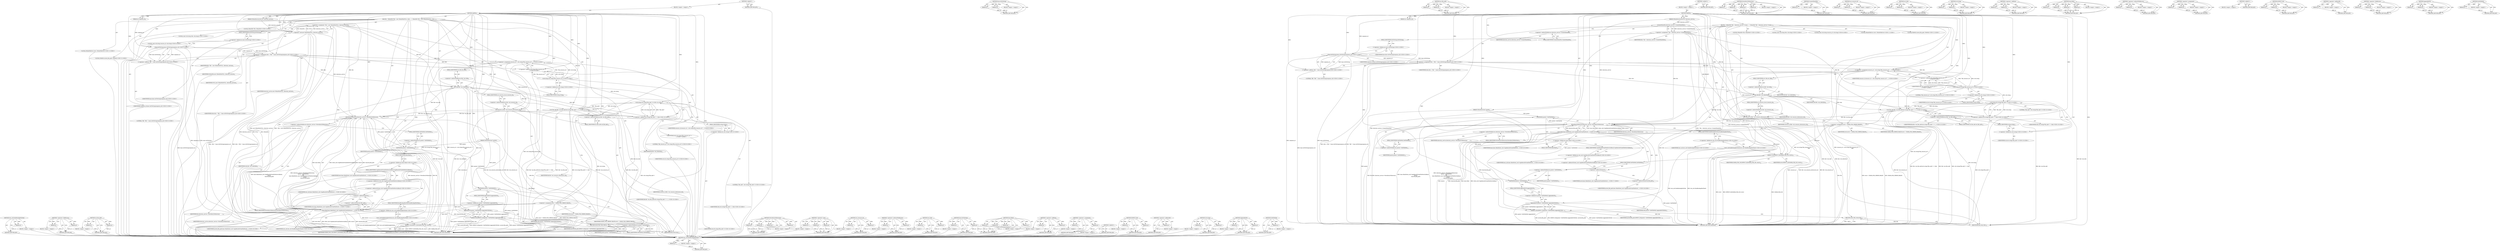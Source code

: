 digraph "GetFilePath" {
vulnerable_218 [label=<(METHOD,test_util.RunBlockingPoolTask)>];
vulnerable_219 [label=<(PARAM,p1)>];
vulnerable_220 [label=<(BLOCK,&lt;empty&gt;,&lt;empty&gt;)>];
vulnerable_221 [label=<(METHOD_RETURN,ANY)>];
vulnerable_166 [label=<(METHOD,&lt;operator&gt;.fieldAccess)>];
vulnerable_167 [label=<(PARAM,p1)>];
vulnerable_168 [label=<(PARAM,p2)>];
vulnerable_169 [label=<(BLOCK,&lt;empty&gt;,&lt;empty&gt;)>];
vulnerable_170 [label=<(METHOD_RETURN,ANY)>];
vulnerable_191 [label=<(METHOD,set_file_md5)>];
vulnerable_192 [label=<(PARAM,p1)>];
vulnerable_193 [label=<(PARAM,p2)>];
vulnerable_194 [label=<(BLOCK,&lt;empty&gt;,&lt;empty&gt;)>];
vulnerable_195 [label=<(METHOD_RETURN,ANY)>];
vulnerable_6 [label=<(METHOD,&lt;global&gt;)<SUB>1</SUB>>];
vulnerable_7 [label=<(BLOCK,&lt;empty&gt;,&lt;empty&gt;)<SUB>1</SUB>>];
vulnerable_8 [label=<(METHOD,AddFile)<SUB>1</SUB>>];
vulnerable_9 [label=<(PARAM,GDataDirectory* parent)<SUB>1</SUB>>];
vulnerable_10 [label=<(PARAM,GDataDirectoryService* directory_service)<SUB>2</SUB>>];
vulnerable_11 [label=<(PARAM,int sequence_id)<SUB>3</SUB>>];
vulnerable_12 [label=<(BLOCK,{
  GDataFile* file = new GDataFile(NULL, direc...,{
  GDataFile* file = new GDataFile(NULL, direc...)<SUB>3</SUB>>];
vulnerable_13 [label="<(LOCAL,GDataFile* file: GDataFile*)<SUB>4</SUB>>"];
vulnerable_14 [label=<(&lt;operator&gt;.assignment,* file = new GDataFile(NULL, directory_service))<SUB>4</SUB>>];
vulnerable_15 [label=<(IDENTIFIER,file,* file = new GDataFile(NULL, directory_service))<SUB>4</SUB>>];
vulnerable_16 [label=<(&lt;operator&gt;.new,new GDataFile(NULL, directory_service))<SUB>4</SUB>>];
vulnerable_17 [label=<(IDENTIFIER,GDataFile,new GDataFile(NULL, directory_service))<SUB>4</SUB>>];
vulnerable_18 [label=<(IDENTIFIER,NULL,new GDataFile(NULL, directory_service))<SUB>4</SUB>>];
vulnerable_19 [label=<(IDENTIFIER,directory_service,new GDataFile(NULL, directory_service))<SUB>4</SUB>>];
vulnerable_20 [label="<(LOCAL,const std.string title: std.string)<SUB>5</SUB>>"];
vulnerable_21 [label="<(&lt;operator&gt;.assignment,title = &quot;file&quot; + base::IntToString(sequence_id))<SUB>5</SUB>>"];
vulnerable_22 [label="<(IDENTIFIER,title,title = &quot;file&quot; + base::IntToString(sequence_id))<SUB>5</SUB>>"];
vulnerable_23 [label="<(&lt;operator&gt;.addition,&quot;file&quot; + base::IntToString(sequence_id))<SUB>5</SUB>>"];
vulnerable_24 [label="<(LITERAL,&quot;file&quot;,&quot;file&quot; + base::IntToString(sequence_id))<SUB>5</SUB>>"];
vulnerable_25 [label="<(base.IntToString,base::IntToString(sequence_id))<SUB>5</SUB>>"];
vulnerable_26 [label="<(&lt;operator&gt;.fieldAccess,base::IntToString)<SUB>5</SUB>>"];
vulnerable_27 [label="<(IDENTIFIER,base,base::IntToString(sequence_id))<SUB>5</SUB>>"];
vulnerable_28 [label=<(FIELD_IDENTIFIER,IntToString,IntToString)<SUB>5</SUB>>];
vulnerable_29 [label="<(IDENTIFIER,sequence_id,base::IntToString(sequence_id))<SUB>5</SUB>>"];
vulnerable_30 [label="<(LOCAL,const std.string resource_id: std.string)<SUB>6</SUB>>"];
vulnerable_31 [label="<(&lt;operator&gt;.assignment,resource_id = std::string(&quot;file_resource_id:&quot;) ...)<SUB>6</SUB>>"];
vulnerable_32 [label="<(IDENTIFIER,resource_id,resource_id = std::string(&quot;file_resource_id:&quot;) ...)<SUB>6</SUB>>"];
vulnerable_33 [label="<(&lt;operator&gt;.addition,std::string(&quot;file_resource_id:&quot;) +
            ...)<SUB>6</SUB>>"];
vulnerable_34 [label="<(std.string,std::string(&quot;file_resource_id:&quot;))<SUB>6</SUB>>"];
vulnerable_35 [label="<(&lt;operator&gt;.fieldAccess,std::string)<SUB>6</SUB>>"];
vulnerable_36 [label="<(IDENTIFIER,std,std::string(&quot;file_resource_id:&quot;))<SUB>6</SUB>>"];
vulnerable_37 [label=<(FIELD_IDENTIFIER,string,string)<SUB>6</SUB>>];
vulnerable_38 [label="<(LITERAL,&quot;file_resource_id:&quot;,std::string(&quot;file_resource_id:&quot;))<SUB>6</SUB>>"];
vulnerable_39 [label="<(IDENTIFIER,title,std::string(&quot;file_resource_id:&quot;) +
            ...)<SUB>7</SUB>>"];
vulnerable_40 [label=<(set_title,file-&gt;set_title(title))<SUB>8</SUB>>];
vulnerable_41 [label=<(&lt;operator&gt;.indirectFieldAccess,file-&gt;set_title)<SUB>8</SUB>>];
vulnerable_42 [label=<(IDENTIFIER,file,file-&gt;set_title(title))<SUB>8</SUB>>];
vulnerable_43 [label=<(FIELD_IDENTIFIER,set_title,set_title)<SUB>8</SUB>>];
vulnerable_44 [label=<(IDENTIFIER,title,file-&gt;set_title(title))<SUB>8</SUB>>];
vulnerable_45 [label=<(set_resource_id,file-&gt;set_resource_id(resource_id))<SUB>9</SUB>>];
vulnerable_46 [label=<(&lt;operator&gt;.indirectFieldAccess,file-&gt;set_resource_id)<SUB>9</SUB>>];
vulnerable_47 [label=<(IDENTIFIER,file,file-&gt;set_resource_id(resource_id))<SUB>9</SUB>>];
vulnerable_48 [label=<(FIELD_IDENTIFIER,set_resource_id,set_resource_id)<SUB>9</SUB>>];
vulnerable_49 [label=<(IDENTIFIER,resource_id,file-&gt;set_resource_id(resource_id))<SUB>9</SUB>>];
vulnerable_50 [label="<(set_file_md5,file-&gt;set_file_md5(std::string(&quot;file_md5:&quot;) + t...)<SUB>10</SUB>>"];
vulnerable_51 [label=<(&lt;operator&gt;.indirectFieldAccess,file-&gt;set_file_md5)<SUB>10</SUB>>];
vulnerable_52 [label="<(IDENTIFIER,file,file-&gt;set_file_md5(std::string(&quot;file_md5:&quot;) + t...)<SUB>10</SUB>>"];
vulnerable_53 [label=<(FIELD_IDENTIFIER,set_file_md5,set_file_md5)<SUB>10</SUB>>];
vulnerable_54 [label="<(&lt;operator&gt;.addition,std::string(&quot;file_md5:&quot;) + title)<SUB>10</SUB>>"];
vulnerable_55 [label="<(std.string,std::string(&quot;file_md5:&quot;))<SUB>10</SUB>>"];
vulnerable_56 [label="<(&lt;operator&gt;.fieldAccess,std::string)<SUB>10</SUB>>"];
vulnerable_57 [label="<(IDENTIFIER,std,std::string(&quot;file_md5:&quot;))<SUB>10</SUB>>"];
vulnerable_58 [label=<(FIELD_IDENTIFIER,string,string)<SUB>10</SUB>>];
vulnerable_59 [label="<(LITERAL,&quot;file_md5:&quot;,std::string(&quot;file_md5:&quot;))<SUB>10</SUB>>"];
vulnerable_60 [label="<(IDENTIFIER,title,std::string(&quot;file_md5:&quot;) + title)<SUB>10</SUB>>"];
vulnerable_61 [label="<(LOCAL,GDataFileError error: GDataFileError)<SUB>11</SUB>>"];
vulnerable_62 [label=<(&lt;operator&gt;.assignment,error = GDATA_FILE_ERROR_FAILED)<SUB>11</SUB>>];
vulnerable_63 [label=<(IDENTIFIER,error,error = GDATA_FILE_ERROR_FAILED)<SUB>11</SUB>>];
vulnerable_64 [label=<(IDENTIFIER,GDATA_FILE_ERROR_FAILED,error = GDATA_FILE_ERROR_FAILED)<SUB>11</SUB>>];
vulnerable_65 [label="<(LOCAL,FilePath moved_file_path: FilePath)<SUB>12</SUB>>"];
vulnerable_66 [label=<(MoveEntryToDirectory,directory_service-&gt;MoveEntryToDirectory(
      ...)<SUB>13</SUB>>];
vulnerable_67 [label=<(&lt;operator&gt;.indirectFieldAccess,directory_service-&gt;MoveEntryToDirectory)<SUB>13</SUB>>];
vulnerable_68 [label=<(IDENTIFIER,directory_service,directory_service-&gt;MoveEntryToDirectory(
      ...)<SUB>13</SUB>>];
vulnerable_69 [label=<(FIELD_IDENTIFIER,MoveEntryToDirectory,MoveEntryToDirectory)<SUB>13</SUB>>];
vulnerable_70 [label=<(GetFilePath,parent-&gt;GetFilePath())<SUB>14</SUB>>];
vulnerable_71 [label=<(&lt;operator&gt;.indirectFieldAccess,parent-&gt;GetFilePath)<SUB>14</SUB>>];
vulnerable_72 [label=<(IDENTIFIER,parent,parent-&gt;GetFilePath())<SUB>14</SUB>>];
vulnerable_73 [label=<(FIELD_IDENTIFIER,GetFilePath,GetFilePath)<SUB>14</SUB>>];
vulnerable_74 [label=<(IDENTIFIER,file,directory_service-&gt;MoveEntryToDirectory(
      ...)<SUB>15</SUB>>];
vulnerable_75 [label="<(base.Bind,base::Bind(&amp;test_util::CopyResultsFromFileMoveC...)<SUB>16</SUB>>"];
vulnerable_76 [label="<(&lt;operator&gt;.fieldAccess,base::Bind)<SUB>16</SUB>>"];
vulnerable_77 [label="<(IDENTIFIER,base,base::Bind(&amp;test_util::CopyResultsFromFileMoveC...)<SUB>16</SUB>>"];
vulnerable_78 [label=<(FIELD_IDENTIFIER,Bind,Bind)<SUB>16</SUB>>];
vulnerable_79 [label="<(&lt;operator&gt;.addressOf,&amp;test_util::CopyResultsFromFileMoveCallback)<SUB>16</SUB>>"];
vulnerable_80 [label="<(&lt;operator&gt;.fieldAccess,test_util::CopyResultsFromFileMoveCallback)<SUB>16</SUB>>"];
vulnerable_81 [label="<(IDENTIFIER,test_util,base::Bind(&amp;test_util::CopyResultsFromFileMoveC...)<SUB>16</SUB>>"];
vulnerable_82 [label=<(FIELD_IDENTIFIER,CopyResultsFromFileMoveCallback,CopyResultsFromFileMoveCallback)<SUB>16</SUB>>];
vulnerable_83 [label=<(&lt;operator&gt;.addressOf,&amp;error)<SUB>17</SUB>>];
vulnerable_84 [label="<(IDENTIFIER,error,base::Bind(&amp;test_util::CopyResultsFromFileMoveC...)<SUB>17</SUB>>"];
vulnerable_85 [label=<(&lt;operator&gt;.addressOf,&amp;moved_file_path)<SUB>18</SUB>>];
vulnerable_86 [label="<(IDENTIFIER,moved_file_path,base::Bind(&amp;test_util::CopyResultsFromFileMoveC...)<SUB>18</SUB>>"];
vulnerable_87 [label="<(test_util.RunBlockingPoolTask,test_util::RunBlockingPoolTask())<SUB>19</SUB>>"];
vulnerable_88 [label="<(&lt;operator&gt;.fieldAccess,test_util::RunBlockingPoolTask)<SUB>19</SUB>>"];
vulnerable_89 [label="<(IDENTIFIER,test_util,test_util::RunBlockingPoolTask())<SUB>19</SUB>>"];
vulnerable_90 [label=<(FIELD_IDENTIFIER,RunBlockingPoolTask,RunBlockingPoolTask)<SUB>19</SUB>>];
vulnerable_91 [label=<(EXPECT_EQ,EXPECT_EQ(GDATA_FILE_OK, error))<SUB>20</SUB>>];
vulnerable_92 [label=<(IDENTIFIER,GDATA_FILE_OK,EXPECT_EQ(GDATA_FILE_OK, error))<SUB>20</SUB>>];
vulnerable_93 [label=<(IDENTIFIER,error,EXPECT_EQ(GDATA_FILE_OK, error))<SUB>20</SUB>>];
vulnerable_94 [label=<(EXPECT_EQ,EXPECT_EQ(parent-&gt;GetFilePath().AppendASCII(tit...)<SUB>21</SUB>>];
vulnerable_95 [label=<(AppendASCII,parent-&gt;GetFilePath().AppendASCII(title))<SUB>21</SUB>>];
vulnerable_96 [label=<(&lt;operator&gt;.fieldAccess,parent-&gt;GetFilePath().AppendASCII)<SUB>21</SUB>>];
vulnerable_97 [label=<(GetFilePath,parent-&gt;GetFilePath())<SUB>21</SUB>>];
vulnerable_98 [label=<(&lt;operator&gt;.indirectFieldAccess,parent-&gt;GetFilePath)<SUB>21</SUB>>];
vulnerable_99 [label=<(IDENTIFIER,parent,parent-&gt;GetFilePath())<SUB>21</SUB>>];
vulnerable_100 [label=<(FIELD_IDENTIFIER,GetFilePath,GetFilePath)<SUB>21</SUB>>];
vulnerable_101 [label=<(FIELD_IDENTIFIER,AppendASCII,AppendASCII)<SUB>21</SUB>>];
vulnerable_102 [label=<(IDENTIFIER,title,parent-&gt;GetFilePath().AppendASCII(title))<SUB>21</SUB>>];
vulnerable_103 [label=<(IDENTIFIER,moved_file_path,EXPECT_EQ(parent-&gt;GetFilePath().AppendASCII(tit...)<SUB>21</SUB>>];
vulnerable_104 [label=<(RETURN,return file;,return file;)<SUB>22</SUB>>];
vulnerable_105 [label=<(IDENTIFIER,file,return file;)<SUB>22</SUB>>];
vulnerable_106 [label=<(METHOD_RETURN,GDataFile)<SUB>1</SUB>>];
vulnerable_108 [label=<(METHOD_RETURN,ANY)<SUB>1</SUB>>];
vulnerable_196 [label=<(METHOD,MoveEntryToDirectory)>];
vulnerable_197 [label=<(PARAM,p1)>];
vulnerable_198 [label=<(PARAM,p2)>];
vulnerable_199 [label=<(PARAM,p3)>];
vulnerable_200 [label=<(PARAM,p4)>];
vulnerable_201 [label=<(BLOCK,&lt;empty&gt;,&lt;empty&gt;)>];
vulnerable_202 [label=<(METHOD_RETURN,ANY)>];
vulnerable_150 [label=<(METHOD,&lt;operator&gt;.new)>];
vulnerable_151 [label=<(PARAM,p1)>];
vulnerable_152 [label=<(PARAM,p2)>];
vulnerable_153 [label=<(PARAM,p3)>];
vulnerable_154 [label=<(BLOCK,&lt;empty&gt;,&lt;empty&gt;)>];
vulnerable_155 [label=<(METHOD_RETURN,ANY)>];
vulnerable_186 [label=<(METHOD,set_resource_id)>];
vulnerable_187 [label=<(PARAM,p1)>];
vulnerable_188 [label=<(PARAM,p2)>];
vulnerable_189 [label=<(BLOCK,&lt;empty&gt;,&lt;empty&gt;)>];
vulnerable_190 [label=<(METHOD_RETURN,ANY)>];
vulnerable_181 [label=<(METHOD,&lt;operator&gt;.indirectFieldAccess)>];
vulnerable_182 [label=<(PARAM,p1)>];
vulnerable_183 [label=<(PARAM,p2)>];
vulnerable_184 [label=<(BLOCK,&lt;empty&gt;,&lt;empty&gt;)>];
vulnerable_185 [label=<(METHOD_RETURN,ANY)>];
vulnerable_176 [label=<(METHOD,set_title)>];
vulnerable_177 [label=<(PARAM,p1)>];
vulnerable_178 [label=<(PARAM,p2)>];
vulnerable_179 [label=<(BLOCK,&lt;empty&gt;,&lt;empty&gt;)>];
vulnerable_180 [label=<(METHOD_RETURN,ANY)>];
vulnerable_161 [label=<(METHOD,base.IntToString)>];
vulnerable_162 [label=<(PARAM,p1)>];
vulnerable_163 [label=<(PARAM,p2)>];
vulnerable_164 [label=<(BLOCK,&lt;empty&gt;,&lt;empty&gt;)>];
vulnerable_165 [label=<(METHOD_RETURN,ANY)>];
vulnerable_207 [label=<(METHOD,base.Bind)>];
vulnerable_208 [label=<(PARAM,p1)>];
vulnerable_209 [label=<(PARAM,p2)>];
vulnerable_210 [label=<(PARAM,p3)>];
vulnerable_211 [label=<(PARAM,p4)>];
vulnerable_212 [label=<(BLOCK,&lt;empty&gt;,&lt;empty&gt;)>];
vulnerable_213 [label=<(METHOD_RETURN,ANY)>];
vulnerable_156 [label=<(METHOD,&lt;operator&gt;.addition)>];
vulnerable_157 [label=<(PARAM,p1)>];
vulnerable_158 [label=<(PARAM,p2)>];
vulnerable_159 [label=<(BLOCK,&lt;empty&gt;,&lt;empty&gt;)>];
vulnerable_160 [label=<(METHOD_RETURN,ANY)>];
vulnerable_145 [label=<(METHOD,&lt;operator&gt;.assignment)>];
vulnerable_146 [label=<(PARAM,p1)>];
vulnerable_147 [label=<(PARAM,p2)>];
vulnerable_148 [label=<(BLOCK,&lt;empty&gt;,&lt;empty&gt;)>];
vulnerable_149 [label=<(METHOD_RETURN,ANY)>];
vulnerable_139 [label=<(METHOD,&lt;global&gt;)<SUB>1</SUB>>];
vulnerable_140 [label=<(BLOCK,&lt;empty&gt;,&lt;empty&gt;)>];
vulnerable_141 [label=<(METHOD_RETURN,ANY)>];
vulnerable_222 [label=<(METHOD,EXPECT_EQ)>];
vulnerable_223 [label=<(PARAM,p1)>];
vulnerable_224 [label=<(PARAM,p2)>];
vulnerable_225 [label=<(BLOCK,&lt;empty&gt;,&lt;empty&gt;)>];
vulnerable_226 [label=<(METHOD_RETURN,ANY)>];
vulnerable_214 [label=<(METHOD,&lt;operator&gt;.addressOf)>];
vulnerable_215 [label=<(PARAM,p1)>];
vulnerable_216 [label=<(BLOCK,&lt;empty&gt;,&lt;empty&gt;)>];
vulnerable_217 [label=<(METHOD_RETURN,ANY)>];
vulnerable_171 [label=<(METHOD,std.string)>];
vulnerable_172 [label=<(PARAM,p1)>];
vulnerable_173 [label=<(PARAM,p2)>];
vulnerable_174 [label=<(BLOCK,&lt;empty&gt;,&lt;empty&gt;)>];
vulnerable_175 [label=<(METHOD_RETURN,ANY)>];
vulnerable_227 [label=<(METHOD,AppendASCII)>];
vulnerable_228 [label=<(PARAM,p1)>];
vulnerable_229 [label=<(PARAM,p2)>];
vulnerable_230 [label=<(BLOCK,&lt;empty&gt;,&lt;empty&gt;)>];
vulnerable_231 [label=<(METHOD_RETURN,ANY)>];
vulnerable_203 [label=<(METHOD,GetFilePath)>];
vulnerable_204 [label=<(PARAM,p1)>];
vulnerable_205 [label=<(BLOCK,&lt;empty&gt;,&lt;empty&gt;)>];
vulnerable_206 [label=<(METHOD_RETURN,ANY)>];
fixed_216 [label=<(METHOD,test_util.RunBlockingPoolTask)>];
fixed_217 [label=<(PARAM,p1)>];
fixed_218 [label=<(BLOCK,&lt;empty&gt;,&lt;empty&gt;)>];
fixed_219 [label=<(METHOD_RETURN,ANY)>];
fixed_164 [label=<(METHOD,base.IntToString)>];
fixed_165 [label=<(PARAM,p1)>];
fixed_166 [label=<(PARAM,p2)>];
fixed_167 [label=<(BLOCK,&lt;empty&gt;,&lt;empty&gt;)>];
fixed_168 [label=<(METHOD_RETURN,ANY)>];
fixed_189 [label=<(METHOD,set_file_md5)>];
fixed_190 [label=<(PARAM,p1)>];
fixed_191 [label=<(PARAM,p2)>];
fixed_192 [label=<(BLOCK,&lt;empty&gt;,&lt;empty&gt;)>];
fixed_193 [label=<(METHOD_RETURN,ANY)>];
fixed_6 [label=<(METHOD,&lt;global&gt;)<SUB>1</SUB>>];
fixed_7 [label=<(BLOCK,&lt;empty&gt;,&lt;empty&gt;)<SUB>1</SUB>>];
fixed_8 [label=<(METHOD,AddFile)<SUB>1</SUB>>];
fixed_9 [label=<(PARAM,GDataDirectory* parent)<SUB>1</SUB>>];
fixed_10 [label=<(PARAM,GDataDirectoryService* directory_service)<SUB>2</SUB>>];
fixed_11 [label=<(PARAM,int sequence_id)<SUB>3</SUB>>];
fixed_12 [label=<(BLOCK,{
  GDataFile* file = directory_service-&gt;Create...,{
  GDataFile* file = directory_service-&gt;Create...)<SUB>3</SUB>>];
fixed_13 [label="<(LOCAL,GDataFile* file: GDataFile*)<SUB>4</SUB>>"];
fixed_14 [label=<(&lt;operator&gt;.assignment,* file = directory_service-&gt;CreateGDataFile())<SUB>4</SUB>>];
fixed_15 [label=<(IDENTIFIER,file,* file = directory_service-&gt;CreateGDataFile())<SUB>4</SUB>>];
fixed_16 [label=<(CreateGDataFile,directory_service-&gt;CreateGDataFile())<SUB>4</SUB>>];
fixed_17 [label=<(&lt;operator&gt;.indirectFieldAccess,directory_service-&gt;CreateGDataFile)<SUB>4</SUB>>];
fixed_18 [label=<(IDENTIFIER,directory_service,directory_service-&gt;CreateGDataFile())<SUB>4</SUB>>];
fixed_19 [label=<(FIELD_IDENTIFIER,CreateGDataFile,CreateGDataFile)<SUB>4</SUB>>];
fixed_20 [label="<(LOCAL,const std.string title: std.string)<SUB>5</SUB>>"];
fixed_21 [label="<(&lt;operator&gt;.assignment,title = &quot;file&quot; + base::IntToString(sequence_id))<SUB>5</SUB>>"];
fixed_22 [label="<(IDENTIFIER,title,title = &quot;file&quot; + base::IntToString(sequence_id))<SUB>5</SUB>>"];
fixed_23 [label="<(&lt;operator&gt;.addition,&quot;file&quot; + base::IntToString(sequence_id))<SUB>5</SUB>>"];
fixed_24 [label="<(LITERAL,&quot;file&quot;,&quot;file&quot; + base::IntToString(sequence_id))<SUB>5</SUB>>"];
fixed_25 [label="<(base.IntToString,base::IntToString(sequence_id))<SUB>5</SUB>>"];
fixed_26 [label="<(&lt;operator&gt;.fieldAccess,base::IntToString)<SUB>5</SUB>>"];
fixed_27 [label="<(IDENTIFIER,base,base::IntToString(sequence_id))<SUB>5</SUB>>"];
fixed_28 [label=<(FIELD_IDENTIFIER,IntToString,IntToString)<SUB>5</SUB>>];
fixed_29 [label="<(IDENTIFIER,sequence_id,base::IntToString(sequence_id))<SUB>5</SUB>>"];
fixed_30 [label="<(LOCAL,const std.string resource_id: std.string)<SUB>6</SUB>>"];
fixed_31 [label="<(&lt;operator&gt;.assignment,resource_id = std::string(&quot;file_resource_id:&quot;) ...)<SUB>6</SUB>>"];
fixed_32 [label="<(IDENTIFIER,resource_id,resource_id = std::string(&quot;file_resource_id:&quot;) ...)<SUB>6</SUB>>"];
fixed_33 [label="<(&lt;operator&gt;.addition,std::string(&quot;file_resource_id:&quot;) +
            ...)<SUB>6</SUB>>"];
fixed_34 [label="<(std.string,std::string(&quot;file_resource_id:&quot;))<SUB>6</SUB>>"];
fixed_35 [label="<(&lt;operator&gt;.fieldAccess,std::string)<SUB>6</SUB>>"];
fixed_36 [label="<(IDENTIFIER,std,std::string(&quot;file_resource_id:&quot;))<SUB>6</SUB>>"];
fixed_37 [label=<(FIELD_IDENTIFIER,string,string)<SUB>6</SUB>>];
fixed_38 [label="<(LITERAL,&quot;file_resource_id:&quot;,std::string(&quot;file_resource_id:&quot;))<SUB>6</SUB>>"];
fixed_39 [label="<(IDENTIFIER,title,std::string(&quot;file_resource_id:&quot;) +
            ...)<SUB>7</SUB>>"];
fixed_40 [label=<(set_title,file-&gt;set_title(title))<SUB>8</SUB>>];
fixed_41 [label=<(&lt;operator&gt;.indirectFieldAccess,file-&gt;set_title)<SUB>8</SUB>>];
fixed_42 [label=<(IDENTIFIER,file,file-&gt;set_title(title))<SUB>8</SUB>>];
fixed_43 [label=<(FIELD_IDENTIFIER,set_title,set_title)<SUB>8</SUB>>];
fixed_44 [label=<(IDENTIFIER,title,file-&gt;set_title(title))<SUB>8</SUB>>];
fixed_45 [label=<(set_resource_id,file-&gt;set_resource_id(resource_id))<SUB>9</SUB>>];
fixed_46 [label=<(&lt;operator&gt;.indirectFieldAccess,file-&gt;set_resource_id)<SUB>9</SUB>>];
fixed_47 [label=<(IDENTIFIER,file,file-&gt;set_resource_id(resource_id))<SUB>9</SUB>>];
fixed_48 [label=<(FIELD_IDENTIFIER,set_resource_id,set_resource_id)<SUB>9</SUB>>];
fixed_49 [label=<(IDENTIFIER,resource_id,file-&gt;set_resource_id(resource_id))<SUB>9</SUB>>];
fixed_50 [label="<(set_file_md5,file-&gt;set_file_md5(std::string(&quot;file_md5:&quot;) + t...)<SUB>10</SUB>>"];
fixed_51 [label=<(&lt;operator&gt;.indirectFieldAccess,file-&gt;set_file_md5)<SUB>10</SUB>>];
fixed_52 [label="<(IDENTIFIER,file,file-&gt;set_file_md5(std::string(&quot;file_md5:&quot;) + t...)<SUB>10</SUB>>"];
fixed_53 [label=<(FIELD_IDENTIFIER,set_file_md5,set_file_md5)<SUB>10</SUB>>];
fixed_54 [label="<(&lt;operator&gt;.addition,std::string(&quot;file_md5:&quot;) + title)<SUB>10</SUB>>"];
fixed_55 [label="<(std.string,std::string(&quot;file_md5:&quot;))<SUB>10</SUB>>"];
fixed_56 [label="<(&lt;operator&gt;.fieldAccess,std::string)<SUB>10</SUB>>"];
fixed_57 [label="<(IDENTIFIER,std,std::string(&quot;file_md5:&quot;))<SUB>10</SUB>>"];
fixed_58 [label=<(FIELD_IDENTIFIER,string,string)<SUB>10</SUB>>];
fixed_59 [label="<(LITERAL,&quot;file_md5:&quot;,std::string(&quot;file_md5:&quot;))<SUB>10</SUB>>"];
fixed_60 [label="<(IDENTIFIER,title,std::string(&quot;file_md5:&quot;) + title)<SUB>10</SUB>>"];
fixed_61 [label="<(LOCAL,GDataFileError error: GDataFileError)<SUB>11</SUB>>"];
fixed_62 [label=<(&lt;operator&gt;.assignment,error = GDATA_FILE_ERROR_FAILED)<SUB>11</SUB>>];
fixed_63 [label=<(IDENTIFIER,error,error = GDATA_FILE_ERROR_FAILED)<SUB>11</SUB>>];
fixed_64 [label=<(IDENTIFIER,GDATA_FILE_ERROR_FAILED,error = GDATA_FILE_ERROR_FAILED)<SUB>11</SUB>>];
fixed_65 [label="<(LOCAL,FilePath moved_file_path: FilePath)<SUB>12</SUB>>"];
fixed_66 [label=<(MoveEntryToDirectory,directory_service-&gt;MoveEntryToDirectory(
      ...)<SUB>13</SUB>>];
fixed_67 [label=<(&lt;operator&gt;.indirectFieldAccess,directory_service-&gt;MoveEntryToDirectory)<SUB>13</SUB>>];
fixed_68 [label=<(IDENTIFIER,directory_service,directory_service-&gt;MoveEntryToDirectory(
      ...)<SUB>13</SUB>>];
fixed_69 [label=<(FIELD_IDENTIFIER,MoveEntryToDirectory,MoveEntryToDirectory)<SUB>13</SUB>>];
fixed_70 [label=<(GetFilePath,parent-&gt;GetFilePath())<SUB>14</SUB>>];
fixed_71 [label=<(&lt;operator&gt;.indirectFieldAccess,parent-&gt;GetFilePath)<SUB>14</SUB>>];
fixed_72 [label=<(IDENTIFIER,parent,parent-&gt;GetFilePath())<SUB>14</SUB>>];
fixed_73 [label=<(FIELD_IDENTIFIER,GetFilePath,GetFilePath)<SUB>14</SUB>>];
fixed_74 [label=<(IDENTIFIER,file,directory_service-&gt;MoveEntryToDirectory(
      ...)<SUB>15</SUB>>];
fixed_75 [label="<(base.Bind,base::Bind(&amp;test_util::CopyResultsFromFileMoveC...)<SUB>16</SUB>>"];
fixed_76 [label="<(&lt;operator&gt;.fieldAccess,base::Bind)<SUB>16</SUB>>"];
fixed_77 [label="<(IDENTIFIER,base,base::Bind(&amp;test_util::CopyResultsFromFileMoveC...)<SUB>16</SUB>>"];
fixed_78 [label=<(FIELD_IDENTIFIER,Bind,Bind)<SUB>16</SUB>>];
fixed_79 [label="<(&lt;operator&gt;.addressOf,&amp;test_util::CopyResultsFromFileMoveCallback)<SUB>16</SUB>>"];
fixed_80 [label="<(&lt;operator&gt;.fieldAccess,test_util::CopyResultsFromFileMoveCallback)<SUB>16</SUB>>"];
fixed_81 [label="<(IDENTIFIER,test_util,base::Bind(&amp;test_util::CopyResultsFromFileMoveC...)<SUB>16</SUB>>"];
fixed_82 [label=<(FIELD_IDENTIFIER,CopyResultsFromFileMoveCallback,CopyResultsFromFileMoveCallback)<SUB>16</SUB>>];
fixed_83 [label=<(&lt;operator&gt;.addressOf,&amp;error)<SUB>17</SUB>>];
fixed_84 [label="<(IDENTIFIER,error,base::Bind(&amp;test_util::CopyResultsFromFileMoveC...)<SUB>17</SUB>>"];
fixed_85 [label=<(&lt;operator&gt;.addressOf,&amp;moved_file_path)<SUB>18</SUB>>];
fixed_86 [label="<(IDENTIFIER,moved_file_path,base::Bind(&amp;test_util::CopyResultsFromFileMoveC...)<SUB>18</SUB>>"];
fixed_87 [label="<(test_util.RunBlockingPoolTask,test_util::RunBlockingPoolTask())<SUB>19</SUB>>"];
fixed_88 [label="<(&lt;operator&gt;.fieldAccess,test_util::RunBlockingPoolTask)<SUB>19</SUB>>"];
fixed_89 [label="<(IDENTIFIER,test_util,test_util::RunBlockingPoolTask())<SUB>19</SUB>>"];
fixed_90 [label=<(FIELD_IDENTIFIER,RunBlockingPoolTask,RunBlockingPoolTask)<SUB>19</SUB>>];
fixed_91 [label=<(EXPECT_EQ,EXPECT_EQ(GDATA_FILE_OK, error))<SUB>20</SUB>>];
fixed_92 [label=<(IDENTIFIER,GDATA_FILE_OK,EXPECT_EQ(GDATA_FILE_OK, error))<SUB>20</SUB>>];
fixed_93 [label=<(IDENTIFIER,error,EXPECT_EQ(GDATA_FILE_OK, error))<SUB>20</SUB>>];
fixed_94 [label=<(EXPECT_EQ,EXPECT_EQ(parent-&gt;GetFilePath().AppendASCII(tit...)<SUB>21</SUB>>];
fixed_95 [label=<(AppendASCII,parent-&gt;GetFilePath().AppendASCII(title))<SUB>21</SUB>>];
fixed_96 [label=<(&lt;operator&gt;.fieldAccess,parent-&gt;GetFilePath().AppendASCII)<SUB>21</SUB>>];
fixed_97 [label=<(GetFilePath,parent-&gt;GetFilePath())<SUB>21</SUB>>];
fixed_98 [label=<(&lt;operator&gt;.indirectFieldAccess,parent-&gt;GetFilePath)<SUB>21</SUB>>];
fixed_99 [label=<(IDENTIFIER,parent,parent-&gt;GetFilePath())<SUB>21</SUB>>];
fixed_100 [label=<(FIELD_IDENTIFIER,GetFilePath,GetFilePath)<SUB>21</SUB>>];
fixed_101 [label=<(FIELD_IDENTIFIER,AppendASCII,AppendASCII)<SUB>21</SUB>>];
fixed_102 [label=<(IDENTIFIER,title,parent-&gt;GetFilePath().AppendASCII(title))<SUB>21</SUB>>];
fixed_103 [label=<(IDENTIFIER,moved_file_path,EXPECT_EQ(parent-&gt;GetFilePath().AppendASCII(tit...)<SUB>21</SUB>>];
fixed_104 [label=<(RETURN,return file;,return file;)<SUB>22</SUB>>];
fixed_105 [label=<(IDENTIFIER,file,return file;)<SUB>22</SUB>>];
fixed_106 [label=<(METHOD_RETURN,GDataFile)<SUB>1</SUB>>];
fixed_108 [label=<(METHOD_RETURN,ANY)<SUB>1</SUB>>];
fixed_194 [label=<(METHOD,MoveEntryToDirectory)>];
fixed_195 [label=<(PARAM,p1)>];
fixed_196 [label=<(PARAM,p2)>];
fixed_197 [label=<(PARAM,p3)>];
fixed_198 [label=<(PARAM,p4)>];
fixed_199 [label=<(BLOCK,&lt;empty&gt;,&lt;empty&gt;)>];
fixed_200 [label=<(METHOD_RETURN,ANY)>];
fixed_150 [label=<(METHOD,CreateGDataFile)>];
fixed_151 [label=<(PARAM,p1)>];
fixed_152 [label=<(BLOCK,&lt;empty&gt;,&lt;empty&gt;)>];
fixed_153 [label=<(METHOD_RETURN,ANY)>];
fixed_184 [label=<(METHOD,set_resource_id)>];
fixed_185 [label=<(PARAM,p1)>];
fixed_186 [label=<(PARAM,p2)>];
fixed_187 [label=<(BLOCK,&lt;empty&gt;,&lt;empty&gt;)>];
fixed_188 [label=<(METHOD_RETURN,ANY)>];
fixed_179 [label=<(METHOD,set_title)>];
fixed_180 [label=<(PARAM,p1)>];
fixed_181 [label=<(PARAM,p2)>];
fixed_182 [label=<(BLOCK,&lt;empty&gt;,&lt;empty&gt;)>];
fixed_183 [label=<(METHOD_RETURN,ANY)>];
fixed_174 [label=<(METHOD,std.string)>];
fixed_175 [label=<(PARAM,p1)>];
fixed_176 [label=<(PARAM,p2)>];
fixed_177 [label=<(BLOCK,&lt;empty&gt;,&lt;empty&gt;)>];
fixed_178 [label=<(METHOD_RETURN,ANY)>];
fixed_159 [label=<(METHOD,&lt;operator&gt;.addition)>];
fixed_160 [label=<(PARAM,p1)>];
fixed_161 [label=<(PARAM,p2)>];
fixed_162 [label=<(BLOCK,&lt;empty&gt;,&lt;empty&gt;)>];
fixed_163 [label=<(METHOD_RETURN,ANY)>];
fixed_205 [label=<(METHOD,base.Bind)>];
fixed_206 [label=<(PARAM,p1)>];
fixed_207 [label=<(PARAM,p2)>];
fixed_208 [label=<(PARAM,p3)>];
fixed_209 [label=<(PARAM,p4)>];
fixed_210 [label=<(BLOCK,&lt;empty&gt;,&lt;empty&gt;)>];
fixed_211 [label=<(METHOD_RETURN,ANY)>];
fixed_154 [label=<(METHOD,&lt;operator&gt;.indirectFieldAccess)>];
fixed_155 [label=<(PARAM,p1)>];
fixed_156 [label=<(PARAM,p2)>];
fixed_157 [label=<(BLOCK,&lt;empty&gt;,&lt;empty&gt;)>];
fixed_158 [label=<(METHOD_RETURN,ANY)>];
fixed_145 [label=<(METHOD,&lt;operator&gt;.assignment)>];
fixed_146 [label=<(PARAM,p1)>];
fixed_147 [label=<(PARAM,p2)>];
fixed_148 [label=<(BLOCK,&lt;empty&gt;,&lt;empty&gt;)>];
fixed_149 [label=<(METHOD_RETURN,ANY)>];
fixed_139 [label=<(METHOD,&lt;global&gt;)<SUB>1</SUB>>];
fixed_140 [label=<(BLOCK,&lt;empty&gt;,&lt;empty&gt;)>];
fixed_141 [label=<(METHOD_RETURN,ANY)>];
fixed_220 [label=<(METHOD,EXPECT_EQ)>];
fixed_221 [label=<(PARAM,p1)>];
fixed_222 [label=<(PARAM,p2)>];
fixed_223 [label=<(BLOCK,&lt;empty&gt;,&lt;empty&gt;)>];
fixed_224 [label=<(METHOD_RETURN,ANY)>];
fixed_212 [label=<(METHOD,&lt;operator&gt;.addressOf)>];
fixed_213 [label=<(PARAM,p1)>];
fixed_214 [label=<(BLOCK,&lt;empty&gt;,&lt;empty&gt;)>];
fixed_215 [label=<(METHOD_RETURN,ANY)>];
fixed_169 [label=<(METHOD,&lt;operator&gt;.fieldAccess)>];
fixed_170 [label=<(PARAM,p1)>];
fixed_171 [label=<(PARAM,p2)>];
fixed_172 [label=<(BLOCK,&lt;empty&gt;,&lt;empty&gt;)>];
fixed_173 [label=<(METHOD_RETURN,ANY)>];
fixed_225 [label=<(METHOD,AppendASCII)>];
fixed_226 [label=<(PARAM,p1)>];
fixed_227 [label=<(PARAM,p2)>];
fixed_228 [label=<(BLOCK,&lt;empty&gt;,&lt;empty&gt;)>];
fixed_229 [label=<(METHOD_RETURN,ANY)>];
fixed_201 [label=<(METHOD,GetFilePath)>];
fixed_202 [label=<(PARAM,p1)>];
fixed_203 [label=<(BLOCK,&lt;empty&gt;,&lt;empty&gt;)>];
fixed_204 [label=<(METHOD_RETURN,ANY)>];
vulnerable_218 -> vulnerable_219  [key=0, label="AST: "];
vulnerable_218 -> vulnerable_219  [key=1, label="DDG: "];
vulnerable_218 -> vulnerable_220  [key=0, label="AST: "];
vulnerable_218 -> vulnerable_221  [key=0, label="AST: "];
vulnerable_218 -> vulnerable_221  [key=1, label="CFG: "];
vulnerable_219 -> vulnerable_221  [key=0, label="DDG: p1"];
vulnerable_220 -> fixed_216  [key=0];
vulnerable_221 -> fixed_216  [key=0];
vulnerable_166 -> vulnerable_167  [key=0, label="AST: "];
vulnerable_166 -> vulnerable_167  [key=1, label="DDG: "];
vulnerable_166 -> vulnerable_169  [key=0, label="AST: "];
vulnerable_166 -> vulnerable_168  [key=0, label="AST: "];
vulnerable_166 -> vulnerable_168  [key=1, label="DDG: "];
vulnerable_166 -> vulnerable_170  [key=0, label="AST: "];
vulnerable_166 -> vulnerable_170  [key=1, label="CFG: "];
vulnerable_167 -> vulnerable_170  [key=0, label="DDG: p1"];
vulnerable_168 -> vulnerable_170  [key=0, label="DDG: p2"];
vulnerable_169 -> fixed_216  [key=0];
vulnerable_170 -> fixed_216  [key=0];
vulnerable_191 -> vulnerable_192  [key=0, label="AST: "];
vulnerable_191 -> vulnerable_192  [key=1, label="DDG: "];
vulnerable_191 -> vulnerable_194  [key=0, label="AST: "];
vulnerable_191 -> vulnerable_193  [key=0, label="AST: "];
vulnerable_191 -> vulnerable_193  [key=1, label="DDG: "];
vulnerable_191 -> vulnerable_195  [key=0, label="AST: "];
vulnerable_191 -> vulnerable_195  [key=1, label="CFG: "];
vulnerable_192 -> vulnerable_195  [key=0, label="DDG: p1"];
vulnerable_193 -> vulnerable_195  [key=0, label="DDG: p2"];
vulnerable_194 -> fixed_216  [key=0];
vulnerable_195 -> fixed_216  [key=0];
vulnerable_6 -> vulnerable_7  [key=0, label="AST: "];
vulnerable_6 -> vulnerable_108  [key=0, label="AST: "];
vulnerable_6 -> vulnerable_108  [key=1, label="CFG: "];
vulnerable_7 -> vulnerable_8  [key=0, label="AST: "];
vulnerable_8 -> vulnerable_9  [key=0, label="AST: "];
vulnerable_8 -> vulnerable_9  [key=1, label="DDG: "];
vulnerable_8 -> vulnerable_10  [key=0, label="AST: "];
vulnerable_8 -> vulnerable_10  [key=1, label="DDG: "];
vulnerable_8 -> vulnerable_11  [key=0, label="AST: "];
vulnerable_8 -> vulnerable_11  [key=1, label="DDG: "];
vulnerable_8 -> vulnerable_12  [key=0, label="AST: "];
vulnerable_8 -> vulnerable_106  [key=0, label="AST: "];
vulnerable_8 -> vulnerable_16  [key=0, label="CFG: "];
vulnerable_8 -> vulnerable_16  [key=1, label="DDG: "];
vulnerable_8 -> vulnerable_21  [key=0, label="DDG: "];
vulnerable_8 -> vulnerable_31  [key=0, label="DDG: "];
vulnerable_8 -> vulnerable_62  [key=0, label="DDG: "];
vulnerable_8 -> vulnerable_40  [key=0, label="DDG: "];
vulnerable_8 -> vulnerable_45  [key=0, label="DDG: "];
vulnerable_8 -> vulnerable_50  [key=0, label="DDG: "];
vulnerable_8 -> vulnerable_66  [key=0, label="DDG: "];
vulnerable_8 -> vulnerable_91  [key=0, label="DDG: "];
vulnerable_8 -> vulnerable_94  [key=0, label="DDG: "];
vulnerable_8 -> vulnerable_105  [key=0, label="DDG: "];
vulnerable_8 -> vulnerable_23  [key=0, label="DDG: "];
vulnerable_8 -> vulnerable_33  [key=0, label="DDG: "];
vulnerable_8 -> vulnerable_54  [key=0, label="DDG: "];
vulnerable_8 -> vulnerable_75  [key=0, label="DDG: "];
vulnerable_8 -> vulnerable_95  [key=0, label="DDG: "];
vulnerable_8 -> vulnerable_25  [key=0, label="DDG: "];
vulnerable_8 -> vulnerable_34  [key=0, label="DDG: "];
vulnerable_8 -> vulnerable_55  [key=0, label="DDG: "];
vulnerable_9 -> vulnerable_106  [key=0, label="DDG: parent"];
vulnerable_9 -> vulnerable_70  [key=0, label="DDG: parent"];
vulnerable_9 -> vulnerable_97  [key=0, label="DDG: parent"];
vulnerable_10 -> vulnerable_16  [key=0, label="DDG: directory_service"];
vulnerable_11 -> vulnerable_25  [key=0, label="DDG: sequence_id"];
vulnerable_12 -> vulnerable_13  [key=0, label="AST: "];
vulnerable_12 -> vulnerable_14  [key=0, label="AST: "];
vulnerable_12 -> vulnerable_20  [key=0, label="AST: "];
vulnerable_12 -> vulnerable_21  [key=0, label="AST: "];
vulnerable_12 -> vulnerable_30  [key=0, label="AST: "];
vulnerable_12 -> vulnerable_31  [key=0, label="AST: "];
vulnerable_12 -> vulnerable_40  [key=0, label="AST: "];
vulnerable_12 -> vulnerable_45  [key=0, label="AST: "];
vulnerable_12 -> vulnerable_50  [key=0, label="AST: "];
vulnerable_12 -> vulnerable_61  [key=0, label="AST: "];
vulnerable_12 -> vulnerable_62  [key=0, label="AST: "];
vulnerable_12 -> vulnerable_65  [key=0, label="AST: "];
vulnerable_12 -> vulnerable_66  [key=0, label="AST: "];
vulnerable_12 -> vulnerable_87  [key=0, label="AST: "];
vulnerable_12 -> vulnerable_91  [key=0, label="AST: "];
vulnerable_12 -> vulnerable_94  [key=0, label="AST: "];
vulnerable_12 -> vulnerable_104  [key=0, label="AST: "];
vulnerable_13 -> fixed_216  [key=0];
vulnerable_14 -> vulnerable_15  [key=0, label="AST: "];
vulnerable_14 -> vulnerable_16  [key=0, label="AST: "];
vulnerable_14 -> vulnerable_28  [key=0, label="CFG: "];
vulnerable_14 -> vulnerable_106  [key=0, label="DDG: new GDataFile(NULL, directory_service)"];
vulnerable_14 -> vulnerable_106  [key=1, label="DDG: * file = new GDataFile(NULL, directory_service)"];
vulnerable_14 -> vulnerable_40  [key=0, label="DDG: file"];
vulnerable_14 -> vulnerable_45  [key=0, label="DDG: file"];
vulnerable_14 -> vulnerable_50  [key=0, label="DDG: file"];
vulnerable_14 -> vulnerable_66  [key=0, label="DDG: file"];
vulnerable_15 -> fixed_216  [key=0];
vulnerable_16 -> vulnerable_17  [key=0, label="AST: "];
vulnerable_16 -> vulnerable_18  [key=0, label="AST: "];
vulnerable_16 -> vulnerable_19  [key=0, label="AST: "];
vulnerable_16 -> vulnerable_14  [key=0, label="CFG: "];
vulnerable_16 -> vulnerable_14  [key=1, label="DDG: GDataFile"];
vulnerable_16 -> vulnerable_14  [key=2, label="DDG: NULL"];
vulnerable_16 -> vulnerable_14  [key=3, label="DDG: directory_service"];
vulnerable_16 -> vulnerable_106  [key=0, label="DDG: GDataFile"];
vulnerable_16 -> vulnerable_106  [key=1, label="DDG: directory_service"];
vulnerable_16 -> vulnerable_106  [key=2, label="DDG: NULL"];
vulnerable_16 -> vulnerable_66  [key=0, label="DDG: directory_service"];
vulnerable_17 -> fixed_216  [key=0];
vulnerable_18 -> fixed_216  [key=0];
vulnerable_19 -> fixed_216  [key=0];
vulnerable_20 -> fixed_216  [key=0];
vulnerable_21 -> vulnerable_22  [key=0, label="AST: "];
vulnerable_21 -> vulnerable_23  [key=0, label="AST: "];
vulnerable_21 -> vulnerable_37  [key=0, label="CFG: "];
vulnerable_21 -> vulnerable_106  [key=0, label="DDG: &quot;file&quot; + base::IntToString(sequence_id)"];
vulnerable_21 -> vulnerable_106  [key=1, label="DDG: title = &quot;file&quot; + base::IntToString(sequence_id)"];
vulnerable_21 -> vulnerable_31  [key=0, label="DDG: title"];
vulnerable_21 -> vulnerable_40  [key=0, label="DDG: title"];
vulnerable_21 -> vulnerable_33  [key=0, label="DDG: title"];
vulnerable_22 -> fixed_216  [key=0];
vulnerable_23 -> vulnerable_24  [key=0, label="AST: "];
vulnerable_23 -> vulnerable_25  [key=0, label="AST: "];
vulnerable_23 -> vulnerable_21  [key=0, label="CFG: "];
vulnerable_23 -> vulnerable_106  [key=0, label="DDG: base::IntToString(sequence_id)"];
vulnerable_24 -> fixed_216  [key=0];
vulnerable_25 -> vulnerable_26  [key=0, label="AST: "];
vulnerable_25 -> vulnerable_29  [key=0, label="AST: "];
vulnerable_25 -> vulnerable_23  [key=0, label="CFG: "];
vulnerable_25 -> vulnerable_23  [key=1, label="DDG: base::IntToString"];
vulnerable_25 -> vulnerable_23  [key=2, label="DDG: sequence_id"];
vulnerable_25 -> vulnerable_106  [key=0, label="DDG: base::IntToString"];
vulnerable_25 -> vulnerable_106  [key=1, label="DDG: sequence_id"];
vulnerable_25 -> vulnerable_21  [key=0, label="DDG: base::IntToString"];
vulnerable_25 -> vulnerable_21  [key=1, label="DDG: sequence_id"];
vulnerable_26 -> vulnerable_27  [key=0, label="AST: "];
vulnerable_26 -> vulnerable_28  [key=0, label="AST: "];
vulnerable_26 -> vulnerable_25  [key=0, label="CFG: "];
vulnerable_27 -> fixed_216  [key=0];
vulnerable_28 -> vulnerable_26  [key=0, label="CFG: "];
vulnerable_29 -> fixed_216  [key=0];
vulnerable_30 -> fixed_216  [key=0];
vulnerable_31 -> vulnerable_32  [key=0, label="AST: "];
vulnerable_31 -> vulnerable_33  [key=0, label="AST: "];
vulnerable_31 -> vulnerable_43  [key=0, label="CFG: "];
vulnerable_31 -> vulnerable_106  [key=0, label="DDG: std::string(&quot;file_resource_id:&quot;) +
                                   title"];
vulnerable_31 -> vulnerable_106  [key=1, label="DDG: resource_id = std::string(&quot;file_resource_id:&quot;) +
                                   title"];
vulnerable_31 -> vulnerable_45  [key=0, label="DDG: resource_id"];
vulnerable_32 -> fixed_216  [key=0];
vulnerable_33 -> vulnerable_34  [key=0, label="AST: "];
vulnerable_33 -> vulnerable_39  [key=0, label="AST: "];
vulnerable_33 -> vulnerable_31  [key=0, label="CFG: "];
vulnerable_33 -> vulnerable_106  [key=0, label="DDG: std::string(&quot;file_resource_id:&quot;)"];
vulnerable_34 -> vulnerable_35  [key=0, label="AST: "];
vulnerable_34 -> vulnerable_38  [key=0, label="AST: "];
vulnerable_34 -> vulnerable_33  [key=0, label="CFG: "];
vulnerable_34 -> vulnerable_33  [key=1, label="DDG: std::string"];
vulnerable_34 -> vulnerable_33  [key=2, label="DDG: &quot;file_resource_id:&quot;"];
vulnerable_34 -> vulnerable_31  [key=0, label="DDG: std::string"];
vulnerable_34 -> vulnerable_31  [key=1, label="DDG: &quot;file_resource_id:&quot;"];
vulnerable_34 -> vulnerable_55  [key=0, label="DDG: std::string"];
vulnerable_35 -> vulnerable_36  [key=0, label="AST: "];
vulnerable_35 -> vulnerable_37  [key=0, label="AST: "];
vulnerable_35 -> vulnerable_34  [key=0, label="CFG: "];
vulnerable_36 -> fixed_216  [key=0];
vulnerable_37 -> vulnerable_35  [key=0, label="CFG: "];
vulnerable_38 -> fixed_216  [key=0];
vulnerable_39 -> fixed_216  [key=0];
vulnerable_40 -> vulnerable_41  [key=0, label="AST: "];
vulnerable_40 -> vulnerable_44  [key=0, label="AST: "];
vulnerable_40 -> vulnerable_48  [key=0, label="CFG: "];
vulnerable_40 -> vulnerable_106  [key=0, label="DDG: file-&gt;set_title"];
vulnerable_40 -> vulnerable_106  [key=1, label="DDG: file-&gt;set_title(title)"];
vulnerable_40 -> vulnerable_50  [key=0, label="DDG: title"];
vulnerable_40 -> vulnerable_66  [key=0, label="DDG: file-&gt;set_title"];
vulnerable_40 -> vulnerable_105  [key=0, label="DDG: file-&gt;set_title"];
vulnerable_40 -> vulnerable_54  [key=0, label="DDG: title"];
vulnerable_40 -> vulnerable_95  [key=0, label="DDG: title"];
vulnerable_41 -> vulnerable_42  [key=0, label="AST: "];
vulnerable_41 -> vulnerable_43  [key=0, label="AST: "];
vulnerable_41 -> vulnerable_40  [key=0, label="CFG: "];
vulnerable_42 -> fixed_216  [key=0];
vulnerable_43 -> vulnerable_41  [key=0, label="CFG: "];
vulnerable_44 -> fixed_216  [key=0];
vulnerable_45 -> vulnerable_46  [key=0, label="AST: "];
vulnerable_45 -> vulnerable_49  [key=0, label="AST: "];
vulnerable_45 -> vulnerable_53  [key=0, label="CFG: "];
vulnerable_45 -> vulnerable_106  [key=0, label="DDG: file-&gt;set_resource_id"];
vulnerable_45 -> vulnerable_106  [key=1, label="DDG: resource_id"];
vulnerable_45 -> vulnerable_106  [key=2, label="DDG: file-&gt;set_resource_id(resource_id)"];
vulnerable_45 -> vulnerable_66  [key=0, label="DDG: file-&gt;set_resource_id"];
vulnerable_45 -> vulnerable_105  [key=0, label="DDG: file-&gt;set_resource_id"];
vulnerable_46 -> vulnerable_47  [key=0, label="AST: "];
vulnerable_46 -> vulnerable_48  [key=0, label="AST: "];
vulnerable_46 -> vulnerable_45  [key=0, label="CFG: "];
vulnerable_47 -> fixed_216  [key=0];
vulnerable_48 -> vulnerable_46  [key=0, label="CFG: "];
vulnerable_49 -> fixed_216  [key=0];
vulnerable_50 -> vulnerable_51  [key=0, label="AST: "];
vulnerable_50 -> vulnerable_54  [key=0, label="AST: "];
vulnerable_50 -> vulnerable_62  [key=0, label="CFG: "];
vulnerable_50 -> vulnerable_106  [key=0, label="DDG: file-&gt;set_file_md5"];
vulnerable_50 -> vulnerable_106  [key=1, label="DDG: std::string(&quot;file_md5:&quot;) + title"];
vulnerable_50 -> vulnerable_106  [key=2, label="DDG: file-&gt;set_file_md5(std::string(&quot;file_md5:&quot;) + title)"];
vulnerable_50 -> vulnerable_66  [key=0, label="DDG: file-&gt;set_file_md5"];
vulnerable_50 -> vulnerable_105  [key=0, label="DDG: file-&gt;set_file_md5"];
vulnerable_51 -> vulnerable_52  [key=0, label="AST: "];
vulnerable_51 -> vulnerable_53  [key=0, label="AST: "];
vulnerable_51 -> vulnerable_58  [key=0, label="CFG: "];
vulnerable_52 -> fixed_216  [key=0];
vulnerable_53 -> vulnerable_51  [key=0, label="CFG: "];
vulnerable_54 -> vulnerable_55  [key=0, label="AST: "];
vulnerable_54 -> vulnerable_60  [key=0, label="AST: "];
vulnerable_54 -> vulnerable_50  [key=0, label="CFG: "];
vulnerable_54 -> vulnerable_106  [key=0, label="DDG: std::string(&quot;file_md5:&quot;)"];
vulnerable_55 -> vulnerable_56  [key=0, label="AST: "];
vulnerable_55 -> vulnerable_59  [key=0, label="AST: "];
vulnerable_55 -> vulnerable_54  [key=0, label="CFG: "];
vulnerable_55 -> vulnerable_54  [key=1, label="DDG: std::string"];
vulnerable_55 -> vulnerable_54  [key=2, label="DDG: &quot;file_md5:&quot;"];
vulnerable_55 -> vulnerable_106  [key=0, label="DDG: std::string"];
vulnerable_55 -> vulnerable_50  [key=0, label="DDG: std::string"];
vulnerable_55 -> vulnerable_50  [key=1, label="DDG: &quot;file_md5:&quot;"];
vulnerable_56 -> vulnerable_57  [key=0, label="AST: "];
vulnerable_56 -> vulnerable_58  [key=0, label="AST: "];
vulnerable_56 -> vulnerable_55  [key=0, label="CFG: "];
vulnerable_57 -> fixed_216  [key=0];
vulnerable_58 -> vulnerable_56  [key=0, label="CFG: "];
vulnerable_59 -> fixed_216  [key=0];
vulnerable_60 -> fixed_216  [key=0];
vulnerable_61 -> fixed_216  [key=0];
vulnerable_62 -> vulnerable_63  [key=0, label="AST: "];
vulnerable_62 -> vulnerable_64  [key=0, label="AST: "];
vulnerable_62 -> vulnerable_69  [key=0, label="CFG: "];
vulnerable_62 -> vulnerable_106  [key=0, label="DDG: error = GDATA_FILE_ERROR_FAILED"];
vulnerable_62 -> vulnerable_106  [key=1, label="DDG: GDATA_FILE_ERROR_FAILED"];
vulnerable_62 -> vulnerable_91  [key=0, label="DDG: error"];
vulnerable_62 -> vulnerable_75  [key=0, label="DDG: error"];
vulnerable_63 -> fixed_216  [key=0];
vulnerable_64 -> fixed_216  [key=0];
vulnerable_65 -> fixed_216  [key=0];
vulnerable_66 -> vulnerable_67  [key=0, label="AST: "];
vulnerable_66 -> vulnerable_70  [key=0, label="AST: "];
vulnerable_66 -> vulnerable_74  [key=0, label="AST: "];
vulnerable_66 -> vulnerable_75  [key=0, label="AST: "];
vulnerable_66 -> vulnerable_90  [key=0, label="CFG: "];
vulnerable_66 -> vulnerable_106  [key=0, label="DDG: directory_service-&gt;MoveEntryToDirectory"];
vulnerable_66 -> vulnerable_106  [key=1, label="DDG: file"];
vulnerable_66 -> vulnerable_106  [key=2, label="DDG: base::Bind(&amp;test_util::CopyResultsFromFileMoveCallback,
                 &amp;error,
                 &amp;moved_file_path)"];
vulnerable_66 -> vulnerable_106  [key=3, label="DDG: directory_service-&gt;MoveEntryToDirectory(
      parent-&gt;GetFilePath(),
      file,
      base::Bind(&amp;test_util::CopyResultsFromFileMoveCallback,
                 &amp;error,
                 &amp;moved_file_path))"];
vulnerable_66 -> vulnerable_105  [key=0, label="DDG: file"];
vulnerable_67 -> vulnerable_68  [key=0, label="AST: "];
vulnerable_67 -> vulnerable_69  [key=0, label="AST: "];
vulnerable_67 -> vulnerable_73  [key=0, label="CFG: "];
vulnerable_68 -> fixed_216  [key=0];
vulnerable_69 -> vulnerable_67  [key=0, label="CFG: "];
vulnerable_70 -> vulnerable_71  [key=0, label="AST: "];
vulnerable_70 -> vulnerable_78  [key=0, label="CFG: "];
vulnerable_70 -> vulnerable_66  [key=0, label="DDG: parent-&gt;GetFilePath"];
vulnerable_70 -> vulnerable_97  [key=0, label="DDG: parent-&gt;GetFilePath"];
vulnerable_71 -> vulnerable_72  [key=0, label="AST: "];
vulnerable_71 -> vulnerable_73  [key=0, label="AST: "];
vulnerable_71 -> vulnerable_70  [key=0, label="CFG: "];
vulnerable_72 -> fixed_216  [key=0];
vulnerable_73 -> vulnerable_71  [key=0, label="CFG: "];
vulnerable_74 -> fixed_216  [key=0];
vulnerable_75 -> vulnerable_76  [key=0, label="AST: "];
vulnerable_75 -> vulnerable_79  [key=0, label="AST: "];
vulnerable_75 -> vulnerable_83  [key=0, label="AST: "];
vulnerable_75 -> vulnerable_85  [key=0, label="AST: "];
vulnerable_75 -> vulnerable_66  [key=0, label="CFG: "];
vulnerable_75 -> vulnerable_66  [key=1, label="DDG: base::Bind"];
vulnerable_75 -> vulnerable_66  [key=2, label="DDG: &amp;test_util::CopyResultsFromFileMoveCallback"];
vulnerable_75 -> vulnerable_66  [key=3, label="DDG: &amp;error"];
vulnerable_75 -> vulnerable_66  [key=4, label="DDG: &amp;moved_file_path"];
vulnerable_75 -> vulnerable_106  [key=0, label="DDG: base::Bind"];
vulnerable_75 -> vulnerable_106  [key=1, label="DDG: &amp;test_util::CopyResultsFromFileMoveCallback"];
vulnerable_75 -> vulnerable_106  [key=2, label="DDG: &amp;error"];
vulnerable_75 -> vulnerable_106  [key=3, label="DDG: &amp;moved_file_path"];
vulnerable_75 -> vulnerable_91  [key=0, label="DDG: &amp;error"];
vulnerable_75 -> vulnerable_94  [key=0, label="DDG: &amp;moved_file_path"];
vulnerable_76 -> vulnerable_77  [key=0, label="AST: "];
vulnerable_76 -> vulnerable_78  [key=0, label="AST: "];
vulnerable_76 -> vulnerable_82  [key=0, label="CFG: "];
vulnerable_77 -> fixed_216  [key=0];
vulnerable_78 -> vulnerable_76  [key=0, label="CFG: "];
vulnerable_79 -> vulnerable_80  [key=0, label="AST: "];
vulnerable_79 -> vulnerable_83  [key=0, label="CFG: "];
vulnerable_80 -> vulnerable_81  [key=0, label="AST: "];
vulnerable_80 -> vulnerable_82  [key=0, label="AST: "];
vulnerable_80 -> vulnerable_79  [key=0, label="CFG: "];
vulnerable_81 -> fixed_216  [key=0];
vulnerable_82 -> vulnerable_80  [key=0, label="CFG: "];
vulnerable_83 -> vulnerable_84  [key=0, label="AST: "];
vulnerable_83 -> vulnerable_85  [key=0, label="CFG: "];
vulnerable_84 -> fixed_216  [key=0];
vulnerable_85 -> vulnerable_86  [key=0, label="AST: "];
vulnerable_85 -> vulnerable_75  [key=0, label="CFG: "];
vulnerable_86 -> fixed_216  [key=0];
vulnerable_87 -> vulnerable_88  [key=0, label="AST: "];
vulnerable_87 -> vulnerable_91  [key=0, label="CFG: "];
vulnerable_87 -> vulnerable_106  [key=0, label="DDG: test_util::RunBlockingPoolTask"];
vulnerable_87 -> vulnerable_106  [key=1, label="DDG: test_util::RunBlockingPoolTask()"];
vulnerable_88 -> vulnerable_89  [key=0, label="AST: "];
vulnerable_88 -> vulnerable_90  [key=0, label="AST: "];
vulnerable_88 -> vulnerable_87  [key=0, label="CFG: "];
vulnerable_89 -> fixed_216  [key=0];
vulnerable_90 -> vulnerable_88  [key=0, label="CFG: "];
vulnerable_91 -> vulnerable_92  [key=0, label="AST: "];
vulnerable_91 -> vulnerable_93  [key=0, label="AST: "];
vulnerable_91 -> vulnerable_100  [key=0, label="CFG: "];
vulnerable_91 -> vulnerable_106  [key=0, label="DDG: error"];
vulnerable_91 -> vulnerable_106  [key=1, label="DDG: EXPECT_EQ(GDATA_FILE_OK, error)"];
vulnerable_91 -> vulnerable_106  [key=2, label="DDG: GDATA_FILE_OK"];
vulnerable_92 -> fixed_216  [key=0];
vulnerable_93 -> fixed_216  [key=0];
vulnerable_94 -> vulnerable_95  [key=0, label="AST: "];
vulnerable_94 -> vulnerable_103  [key=0, label="AST: "];
vulnerable_94 -> vulnerable_104  [key=0, label="CFG: "];
vulnerable_94 -> vulnerable_106  [key=0, label="DDG: parent-&gt;GetFilePath().AppendASCII(title)"];
vulnerable_94 -> vulnerable_106  [key=1, label="DDG: moved_file_path"];
vulnerable_94 -> vulnerable_106  [key=2, label="DDG: EXPECT_EQ(parent-&gt;GetFilePath().AppendASCII(title), moved_file_path)"];
vulnerable_95 -> vulnerable_96  [key=0, label="AST: "];
vulnerable_95 -> vulnerable_102  [key=0, label="AST: "];
vulnerable_95 -> vulnerable_94  [key=0, label="CFG: "];
vulnerable_95 -> vulnerable_94  [key=1, label="DDG: parent-&gt;GetFilePath().AppendASCII"];
vulnerable_95 -> vulnerable_94  [key=2, label="DDG: title"];
vulnerable_95 -> vulnerable_106  [key=0, label="DDG: parent-&gt;GetFilePath().AppendASCII"];
vulnerable_95 -> vulnerable_106  [key=1, label="DDG: title"];
vulnerable_96 -> vulnerable_97  [key=0, label="AST: "];
vulnerable_96 -> vulnerable_101  [key=0, label="AST: "];
vulnerable_96 -> vulnerable_95  [key=0, label="CFG: "];
vulnerable_97 -> vulnerable_98  [key=0, label="AST: "];
vulnerable_97 -> vulnerable_101  [key=0, label="CFG: "];
vulnerable_97 -> vulnerable_106  [key=0, label="DDG: parent-&gt;GetFilePath"];
vulnerable_98 -> vulnerable_99  [key=0, label="AST: "];
vulnerable_98 -> vulnerable_100  [key=0, label="AST: "];
vulnerable_98 -> vulnerable_97  [key=0, label="CFG: "];
vulnerable_99 -> fixed_216  [key=0];
vulnerable_100 -> vulnerable_98  [key=0, label="CFG: "];
vulnerable_101 -> vulnerable_96  [key=0, label="CFG: "];
vulnerable_102 -> fixed_216  [key=0];
vulnerable_103 -> fixed_216  [key=0];
vulnerable_104 -> vulnerable_105  [key=0, label="AST: "];
vulnerable_104 -> vulnerable_106  [key=0, label="CFG: "];
vulnerable_104 -> vulnerable_106  [key=1, label="DDG: &lt;RET&gt;"];
vulnerable_105 -> vulnerable_104  [key=0, label="DDG: file"];
vulnerable_106 -> fixed_216  [key=0];
vulnerable_108 -> fixed_216  [key=0];
vulnerable_196 -> vulnerable_197  [key=0, label="AST: "];
vulnerable_196 -> vulnerable_197  [key=1, label="DDG: "];
vulnerable_196 -> vulnerable_201  [key=0, label="AST: "];
vulnerable_196 -> vulnerable_198  [key=0, label="AST: "];
vulnerable_196 -> vulnerable_198  [key=1, label="DDG: "];
vulnerable_196 -> vulnerable_202  [key=0, label="AST: "];
vulnerable_196 -> vulnerable_202  [key=1, label="CFG: "];
vulnerable_196 -> vulnerable_199  [key=0, label="AST: "];
vulnerable_196 -> vulnerable_199  [key=1, label="DDG: "];
vulnerable_196 -> vulnerable_200  [key=0, label="AST: "];
vulnerable_196 -> vulnerable_200  [key=1, label="DDG: "];
vulnerable_197 -> vulnerable_202  [key=0, label="DDG: p1"];
vulnerable_198 -> vulnerable_202  [key=0, label="DDG: p2"];
vulnerable_199 -> vulnerable_202  [key=0, label="DDG: p3"];
vulnerable_200 -> vulnerable_202  [key=0, label="DDG: p4"];
vulnerable_201 -> fixed_216  [key=0];
vulnerable_202 -> fixed_216  [key=0];
vulnerable_150 -> vulnerable_151  [key=0, label="AST: "];
vulnerable_150 -> vulnerable_151  [key=1, label="DDG: "];
vulnerable_150 -> vulnerable_154  [key=0, label="AST: "];
vulnerable_150 -> vulnerable_152  [key=0, label="AST: "];
vulnerable_150 -> vulnerable_152  [key=1, label="DDG: "];
vulnerable_150 -> vulnerable_155  [key=0, label="AST: "];
vulnerable_150 -> vulnerable_155  [key=1, label="CFG: "];
vulnerable_150 -> vulnerable_153  [key=0, label="AST: "];
vulnerable_150 -> vulnerable_153  [key=1, label="DDG: "];
vulnerable_151 -> vulnerable_155  [key=0, label="DDG: p1"];
vulnerable_152 -> vulnerable_155  [key=0, label="DDG: p2"];
vulnerable_153 -> vulnerable_155  [key=0, label="DDG: p3"];
vulnerable_154 -> fixed_216  [key=0];
vulnerable_155 -> fixed_216  [key=0];
vulnerable_186 -> vulnerable_187  [key=0, label="AST: "];
vulnerable_186 -> vulnerable_187  [key=1, label="DDG: "];
vulnerable_186 -> vulnerable_189  [key=0, label="AST: "];
vulnerable_186 -> vulnerable_188  [key=0, label="AST: "];
vulnerable_186 -> vulnerable_188  [key=1, label="DDG: "];
vulnerable_186 -> vulnerable_190  [key=0, label="AST: "];
vulnerable_186 -> vulnerable_190  [key=1, label="CFG: "];
vulnerable_187 -> vulnerable_190  [key=0, label="DDG: p1"];
vulnerable_188 -> vulnerable_190  [key=0, label="DDG: p2"];
vulnerable_189 -> fixed_216  [key=0];
vulnerable_190 -> fixed_216  [key=0];
vulnerable_181 -> vulnerable_182  [key=0, label="AST: "];
vulnerable_181 -> vulnerable_182  [key=1, label="DDG: "];
vulnerable_181 -> vulnerable_184  [key=0, label="AST: "];
vulnerable_181 -> vulnerable_183  [key=0, label="AST: "];
vulnerable_181 -> vulnerable_183  [key=1, label="DDG: "];
vulnerable_181 -> vulnerable_185  [key=0, label="AST: "];
vulnerable_181 -> vulnerable_185  [key=1, label="CFG: "];
vulnerable_182 -> vulnerable_185  [key=0, label="DDG: p1"];
vulnerable_183 -> vulnerable_185  [key=0, label="DDG: p2"];
vulnerable_184 -> fixed_216  [key=0];
vulnerable_185 -> fixed_216  [key=0];
vulnerable_176 -> vulnerable_177  [key=0, label="AST: "];
vulnerable_176 -> vulnerable_177  [key=1, label="DDG: "];
vulnerable_176 -> vulnerable_179  [key=0, label="AST: "];
vulnerable_176 -> vulnerable_178  [key=0, label="AST: "];
vulnerable_176 -> vulnerable_178  [key=1, label="DDG: "];
vulnerable_176 -> vulnerable_180  [key=0, label="AST: "];
vulnerable_176 -> vulnerable_180  [key=1, label="CFG: "];
vulnerable_177 -> vulnerable_180  [key=0, label="DDG: p1"];
vulnerable_178 -> vulnerable_180  [key=0, label="DDG: p2"];
vulnerable_179 -> fixed_216  [key=0];
vulnerable_180 -> fixed_216  [key=0];
vulnerable_161 -> vulnerable_162  [key=0, label="AST: "];
vulnerable_161 -> vulnerable_162  [key=1, label="DDG: "];
vulnerable_161 -> vulnerable_164  [key=0, label="AST: "];
vulnerable_161 -> vulnerable_163  [key=0, label="AST: "];
vulnerable_161 -> vulnerable_163  [key=1, label="DDG: "];
vulnerable_161 -> vulnerable_165  [key=0, label="AST: "];
vulnerable_161 -> vulnerable_165  [key=1, label="CFG: "];
vulnerable_162 -> vulnerable_165  [key=0, label="DDG: p1"];
vulnerable_163 -> vulnerable_165  [key=0, label="DDG: p2"];
vulnerable_164 -> fixed_216  [key=0];
vulnerable_165 -> fixed_216  [key=0];
vulnerable_207 -> vulnerable_208  [key=0, label="AST: "];
vulnerable_207 -> vulnerable_208  [key=1, label="DDG: "];
vulnerable_207 -> vulnerable_212  [key=0, label="AST: "];
vulnerable_207 -> vulnerable_209  [key=0, label="AST: "];
vulnerable_207 -> vulnerable_209  [key=1, label="DDG: "];
vulnerable_207 -> vulnerable_213  [key=0, label="AST: "];
vulnerable_207 -> vulnerable_213  [key=1, label="CFG: "];
vulnerable_207 -> vulnerable_210  [key=0, label="AST: "];
vulnerable_207 -> vulnerable_210  [key=1, label="DDG: "];
vulnerable_207 -> vulnerable_211  [key=0, label="AST: "];
vulnerable_207 -> vulnerable_211  [key=1, label="DDG: "];
vulnerable_208 -> vulnerable_213  [key=0, label="DDG: p1"];
vulnerable_209 -> vulnerable_213  [key=0, label="DDG: p2"];
vulnerable_210 -> vulnerable_213  [key=0, label="DDG: p3"];
vulnerable_211 -> vulnerable_213  [key=0, label="DDG: p4"];
vulnerable_212 -> fixed_216  [key=0];
vulnerable_213 -> fixed_216  [key=0];
vulnerable_156 -> vulnerable_157  [key=0, label="AST: "];
vulnerable_156 -> vulnerable_157  [key=1, label="DDG: "];
vulnerable_156 -> vulnerable_159  [key=0, label="AST: "];
vulnerable_156 -> vulnerable_158  [key=0, label="AST: "];
vulnerable_156 -> vulnerable_158  [key=1, label="DDG: "];
vulnerable_156 -> vulnerable_160  [key=0, label="AST: "];
vulnerable_156 -> vulnerable_160  [key=1, label="CFG: "];
vulnerable_157 -> vulnerable_160  [key=0, label="DDG: p1"];
vulnerable_158 -> vulnerable_160  [key=0, label="DDG: p2"];
vulnerable_159 -> fixed_216  [key=0];
vulnerable_160 -> fixed_216  [key=0];
vulnerable_145 -> vulnerable_146  [key=0, label="AST: "];
vulnerable_145 -> vulnerable_146  [key=1, label="DDG: "];
vulnerable_145 -> vulnerable_148  [key=0, label="AST: "];
vulnerable_145 -> vulnerable_147  [key=0, label="AST: "];
vulnerable_145 -> vulnerable_147  [key=1, label="DDG: "];
vulnerable_145 -> vulnerable_149  [key=0, label="AST: "];
vulnerable_145 -> vulnerable_149  [key=1, label="CFG: "];
vulnerable_146 -> vulnerable_149  [key=0, label="DDG: p1"];
vulnerable_147 -> vulnerable_149  [key=0, label="DDG: p2"];
vulnerable_148 -> fixed_216  [key=0];
vulnerable_149 -> fixed_216  [key=0];
vulnerable_139 -> vulnerable_140  [key=0, label="AST: "];
vulnerable_139 -> vulnerable_141  [key=0, label="AST: "];
vulnerable_139 -> vulnerable_141  [key=1, label="CFG: "];
vulnerable_140 -> fixed_216  [key=0];
vulnerable_141 -> fixed_216  [key=0];
vulnerable_222 -> vulnerable_223  [key=0, label="AST: "];
vulnerable_222 -> vulnerable_223  [key=1, label="DDG: "];
vulnerable_222 -> vulnerable_225  [key=0, label="AST: "];
vulnerable_222 -> vulnerable_224  [key=0, label="AST: "];
vulnerable_222 -> vulnerable_224  [key=1, label="DDG: "];
vulnerable_222 -> vulnerable_226  [key=0, label="AST: "];
vulnerable_222 -> vulnerable_226  [key=1, label="CFG: "];
vulnerable_223 -> vulnerable_226  [key=0, label="DDG: p1"];
vulnerable_224 -> vulnerable_226  [key=0, label="DDG: p2"];
vulnerable_225 -> fixed_216  [key=0];
vulnerable_226 -> fixed_216  [key=0];
vulnerable_214 -> vulnerable_215  [key=0, label="AST: "];
vulnerable_214 -> vulnerable_215  [key=1, label="DDG: "];
vulnerable_214 -> vulnerable_216  [key=0, label="AST: "];
vulnerable_214 -> vulnerable_217  [key=0, label="AST: "];
vulnerable_214 -> vulnerable_217  [key=1, label="CFG: "];
vulnerable_215 -> vulnerable_217  [key=0, label="DDG: p1"];
vulnerable_216 -> fixed_216  [key=0];
vulnerable_217 -> fixed_216  [key=0];
vulnerable_171 -> vulnerable_172  [key=0, label="AST: "];
vulnerable_171 -> vulnerable_172  [key=1, label="DDG: "];
vulnerable_171 -> vulnerable_174  [key=0, label="AST: "];
vulnerable_171 -> vulnerable_173  [key=0, label="AST: "];
vulnerable_171 -> vulnerable_173  [key=1, label="DDG: "];
vulnerable_171 -> vulnerable_175  [key=0, label="AST: "];
vulnerable_171 -> vulnerable_175  [key=1, label="CFG: "];
vulnerable_172 -> vulnerable_175  [key=0, label="DDG: p1"];
vulnerable_173 -> vulnerable_175  [key=0, label="DDG: p2"];
vulnerable_174 -> fixed_216  [key=0];
vulnerable_175 -> fixed_216  [key=0];
vulnerable_227 -> vulnerable_228  [key=0, label="AST: "];
vulnerable_227 -> vulnerable_228  [key=1, label="DDG: "];
vulnerable_227 -> vulnerable_230  [key=0, label="AST: "];
vulnerable_227 -> vulnerable_229  [key=0, label="AST: "];
vulnerable_227 -> vulnerable_229  [key=1, label="DDG: "];
vulnerable_227 -> vulnerable_231  [key=0, label="AST: "];
vulnerable_227 -> vulnerable_231  [key=1, label="CFG: "];
vulnerable_228 -> vulnerable_231  [key=0, label="DDG: p1"];
vulnerable_229 -> vulnerable_231  [key=0, label="DDG: p2"];
vulnerable_230 -> fixed_216  [key=0];
vulnerable_231 -> fixed_216  [key=0];
vulnerable_203 -> vulnerable_204  [key=0, label="AST: "];
vulnerable_203 -> vulnerable_204  [key=1, label="DDG: "];
vulnerable_203 -> vulnerable_205  [key=0, label="AST: "];
vulnerable_203 -> vulnerable_206  [key=0, label="AST: "];
vulnerable_203 -> vulnerable_206  [key=1, label="CFG: "];
vulnerable_204 -> vulnerable_206  [key=0, label="DDG: p1"];
vulnerable_205 -> fixed_216  [key=0];
vulnerable_206 -> fixed_216  [key=0];
fixed_216 -> fixed_217  [key=0, label="AST: "];
fixed_216 -> fixed_217  [key=1, label="DDG: "];
fixed_216 -> fixed_218  [key=0, label="AST: "];
fixed_216 -> fixed_219  [key=0, label="AST: "];
fixed_216 -> fixed_219  [key=1, label="CFG: "];
fixed_217 -> fixed_219  [key=0, label="DDG: p1"];
fixed_164 -> fixed_165  [key=0, label="AST: "];
fixed_164 -> fixed_165  [key=1, label="DDG: "];
fixed_164 -> fixed_167  [key=0, label="AST: "];
fixed_164 -> fixed_166  [key=0, label="AST: "];
fixed_164 -> fixed_166  [key=1, label="DDG: "];
fixed_164 -> fixed_168  [key=0, label="AST: "];
fixed_164 -> fixed_168  [key=1, label="CFG: "];
fixed_165 -> fixed_168  [key=0, label="DDG: p1"];
fixed_166 -> fixed_168  [key=0, label="DDG: p2"];
fixed_189 -> fixed_190  [key=0, label="AST: "];
fixed_189 -> fixed_190  [key=1, label="DDG: "];
fixed_189 -> fixed_192  [key=0, label="AST: "];
fixed_189 -> fixed_191  [key=0, label="AST: "];
fixed_189 -> fixed_191  [key=1, label="DDG: "];
fixed_189 -> fixed_193  [key=0, label="AST: "];
fixed_189 -> fixed_193  [key=1, label="CFG: "];
fixed_190 -> fixed_193  [key=0, label="DDG: p1"];
fixed_191 -> fixed_193  [key=0, label="DDG: p2"];
fixed_6 -> fixed_7  [key=0, label="AST: "];
fixed_6 -> fixed_108  [key=0, label="AST: "];
fixed_6 -> fixed_108  [key=1, label="CFG: "];
fixed_7 -> fixed_8  [key=0, label="AST: "];
fixed_8 -> fixed_9  [key=0, label="AST: "];
fixed_8 -> fixed_9  [key=1, label="DDG: "];
fixed_8 -> fixed_10  [key=0, label="AST: "];
fixed_8 -> fixed_10  [key=1, label="DDG: "];
fixed_8 -> fixed_11  [key=0, label="AST: "];
fixed_8 -> fixed_11  [key=1, label="DDG: "];
fixed_8 -> fixed_12  [key=0, label="AST: "];
fixed_8 -> fixed_106  [key=0, label="AST: "];
fixed_8 -> fixed_19  [key=0, label="CFG: "];
fixed_8 -> fixed_21  [key=0, label="DDG: "];
fixed_8 -> fixed_31  [key=0, label="DDG: "];
fixed_8 -> fixed_62  [key=0, label="DDG: "];
fixed_8 -> fixed_40  [key=0, label="DDG: "];
fixed_8 -> fixed_45  [key=0, label="DDG: "];
fixed_8 -> fixed_50  [key=0, label="DDG: "];
fixed_8 -> fixed_66  [key=0, label="DDG: "];
fixed_8 -> fixed_91  [key=0, label="DDG: "];
fixed_8 -> fixed_94  [key=0, label="DDG: "];
fixed_8 -> fixed_105  [key=0, label="DDG: "];
fixed_8 -> fixed_23  [key=0, label="DDG: "];
fixed_8 -> fixed_33  [key=0, label="DDG: "];
fixed_8 -> fixed_54  [key=0, label="DDG: "];
fixed_8 -> fixed_75  [key=0, label="DDG: "];
fixed_8 -> fixed_95  [key=0, label="DDG: "];
fixed_8 -> fixed_25  [key=0, label="DDG: "];
fixed_8 -> fixed_34  [key=0, label="DDG: "];
fixed_8 -> fixed_55  [key=0, label="DDG: "];
fixed_9 -> fixed_106  [key=0, label="DDG: parent"];
fixed_9 -> fixed_70  [key=0, label="DDG: parent"];
fixed_9 -> fixed_97  [key=0, label="DDG: parent"];
fixed_10 -> fixed_106  [key=0, label="DDG: directory_service"];
fixed_10 -> fixed_66  [key=0, label="DDG: directory_service"];
fixed_10 -> fixed_16  [key=0, label="DDG: directory_service"];
fixed_11 -> fixed_25  [key=0, label="DDG: sequence_id"];
fixed_12 -> fixed_13  [key=0, label="AST: "];
fixed_12 -> fixed_14  [key=0, label="AST: "];
fixed_12 -> fixed_20  [key=0, label="AST: "];
fixed_12 -> fixed_21  [key=0, label="AST: "];
fixed_12 -> fixed_30  [key=0, label="AST: "];
fixed_12 -> fixed_31  [key=0, label="AST: "];
fixed_12 -> fixed_40  [key=0, label="AST: "];
fixed_12 -> fixed_45  [key=0, label="AST: "];
fixed_12 -> fixed_50  [key=0, label="AST: "];
fixed_12 -> fixed_61  [key=0, label="AST: "];
fixed_12 -> fixed_62  [key=0, label="AST: "];
fixed_12 -> fixed_65  [key=0, label="AST: "];
fixed_12 -> fixed_66  [key=0, label="AST: "];
fixed_12 -> fixed_87  [key=0, label="AST: "];
fixed_12 -> fixed_91  [key=0, label="AST: "];
fixed_12 -> fixed_94  [key=0, label="AST: "];
fixed_12 -> fixed_104  [key=0, label="AST: "];
fixed_14 -> fixed_15  [key=0, label="AST: "];
fixed_14 -> fixed_16  [key=0, label="AST: "];
fixed_14 -> fixed_28  [key=0, label="CFG: "];
fixed_14 -> fixed_106  [key=0, label="DDG: directory_service-&gt;CreateGDataFile()"];
fixed_14 -> fixed_106  [key=1, label="DDG: * file = directory_service-&gt;CreateGDataFile()"];
fixed_14 -> fixed_40  [key=0, label="DDG: file"];
fixed_14 -> fixed_45  [key=0, label="DDG: file"];
fixed_14 -> fixed_50  [key=0, label="DDG: file"];
fixed_14 -> fixed_66  [key=0, label="DDG: file"];
fixed_16 -> fixed_17  [key=0, label="AST: "];
fixed_16 -> fixed_14  [key=0, label="CFG: "];
fixed_16 -> fixed_14  [key=1, label="DDG: directory_service-&gt;CreateGDataFile"];
fixed_16 -> fixed_106  [key=0, label="DDG: directory_service-&gt;CreateGDataFile"];
fixed_17 -> fixed_18  [key=0, label="AST: "];
fixed_17 -> fixed_19  [key=0, label="AST: "];
fixed_17 -> fixed_16  [key=0, label="CFG: "];
fixed_19 -> fixed_17  [key=0, label="CFG: "];
fixed_21 -> fixed_22  [key=0, label="AST: "];
fixed_21 -> fixed_23  [key=0, label="AST: "];
fixed_21 -> fixed_37  [key=0, label="CFG: "];
fixed_21 -> fixed_106  [key=0, label="DDG: &quot;file&quot; + base::IntToString(sequence_id)"];
fixed_21 -> fixed_106  [key=1, label="DDG: title = &quot;file&quot; + base::IntToString(sequence_id)"];
fixed_21 -> fixed_31  [key=0, label="DDG: title"];
fixed_21 -> fixed_40  [key=0, label="DDG: title"];
fixed_21 -> fixed_33  [key=0, label="DDG: title"];
fixed_23 -> fixed_24  [key=0, label="AST: "];
fixed_23 -> fixed_25  [key=0, label="AST: "];
fixed_23 -> fixed_21  [key=0, label="CFG: "];
fixed_23 -> fixed_106  [key=0, label="DDG: base::IntToString(sequence_id)"];
fixed_25 -> fixed_26  [key=0, label="AST: "];
fixed_25 -> fixed_29  [key=0, label="AST: "];
fixed_25 -> fixed_23  [key=0, label="CFG: "];
fixed_25 -> fixed_23  [key=1, label="DDG: base::IntToString"];
fixed_25 -> fixed_23  [key=2, label="DDG: sequence_id"];
fixed_25 -> fixed_106  [key=0, label="DDG: base::IntToString"];
fixed_25 -> fixed_106  [key=1, label="DDG: sequence_id"];
fixed_25 -> fixed_21  [key=0, label="DDG: base::IntToString"];
fixed_25 -> fixed_21  [key=1, label="DDG: sequence_id"];
fixed_26 -> fixed_27  [key=0, label="AST: "];
fixed_26 -> fixed_28  [key=0, label="AST: "];
fixed_26 -> fixed_25  [key=0, label="CFG: "];
fixed_28 -> fixed_26  [key=0, label="CFG: "];
fixed_31 -> fixed_32  [key=0, label="AST: "];
fixed_31 -> fixed_33  [key=0, label="AST: "];
fixed_31 -> fixed_43  [key=0, label="CFG: "];
fixed_31 -> fixed_106  [key=0, label="DDG: std::string(&quot;file_resource_id:&quot;) +
                                   title"];
fixed_31 -> fixed_106  [key=1, label="DDG: resource_id = std::string(&quot;file_resource_id:&quot;) +
                                   title"];
fixed_31 -> fixed_45  [key=0, label="DDG: resource_id"];
fixed_33 -> fixed_34  [key=0, label="AST: "];
fixed_33 -> fixed_39  [key=0, label="AST: "];
fixed_33 -> fixed_31  [key=0, label="CFG: "];
fixed_33 -> fixed_106  [key=0, label="DDG: std::string(&quot;file_resource_id:&quot;)"];
fixed_34 -> fixed_35  [key=0, label="AST: "];
fixed_34 -> fixed_38  [key=0, label="AST: "];
fixed_34 -> fixed_33  [key=0, label="CFG: "];
fixed_34 -> fixed_33  [key=1, label="DDG: std::string"];
fixed_34 -> fixed_33  [key=2, label="DDG: &quot;file_resource_id:&quot;"];
fixed_34 -> fixed_31  [key=0, label="DDG: std::string"];
fixed_34 -> fixed_31  [key=1, label="DDG: &quot;file_resource_id:&quot;"];
fixed_34 -> fixed_55  [key=0, label="DDG: std::string"];
fixed_35 -> fixed_36  [key=0, label="AST: "];
fixed_35 -> fixed_37  [key=0, label="AST: "];
fixed_35 -> fixed_34  [key=0, label="CFG: "];
fixed_37 -> fixed_35  [key=0, label="CFG: "];
fixed_40 -> fixed_41  [key=0, label="AST: "];
fixed_40 -> fixed_44  [key=0, label="AST: "];
fixed_40 -> fixed_48  [key=0, label="CFG: "];
fixed_40 -> fixed_106  [key=0, label="DDG: file-&gt;set_title"];
fixed_40 -> fixed_106  [key=1, label="DDG: file-&gt;set_title(title)"];
fixed_40 -> fixed_50  [key=0, label="DDG: title"];
fixed_40 -> fixed_66  [key=0, label="DDG: file-&gt;set_title"];
fixed_40 -> fixed_105  [key=0, label="DDG: file-&gt;set_title"];
fixed_40 -> fixed_54  [key=0, label="DDG: title"];
fixed_40 -> fixed_95  [key=0, label="DDG: title"];
fixed_41 -> fixed_42  [key=0, label="AST: "];
fixed_41 -> fixed_43  [key=0, label="AST: "];
fixed_41 -> fixed_40  [key=0, label="CFG: "];
fixed_43 -> fixed_41  [key=0, label="CFG: "];
fixed_45 -> fixed_46  [key=0, label="AST: "];
fixed_45 -> fixed_49  [key=0, label="AST: "];
fixed_45 -> fixed_53  [key=0, label="CFG: "];
fixed_45 -> fixed_106  [key=0, label="DDG: file-&gt;set_resource_id"];
fixed_45 -> fixed_106  [key=1, label="DDG: resource_id"];
fixed_45 -> fixed_106  [key=2, label="DDG: file-&gt;set_resource_id(resource_id)"];
fixed_45 -> fixed_66  [key=0, label="DDG: file-&gt;set_resource_id"];
fixed_45 -> fixed_105  [key=0, label="DDG: file-&gt;set_resource_id"];
fixed_46 -> fixed_47  [key=0, label="AST: "];
fixed_46 -> fixed_48  [key=0, label="AST: "];
fixed_46 -> fixed_45  [key=0, label="CFG: "];
fixed_48 -> fixed_46  [key=0, label="CFG: "];
fixed_50 -> fixed_51  [key=0, label="AST: "];
fixed_50 -> fixed_54  [key=0, label="AST: "];
fixed_50 -> fixed_62  [key=0, label="CFG: "];
fixed_50 -> fixed_106  [key=0, label="DDG: file-&gt;set_file_md5"];
fixed_50 -> fixed_106  [key=1, label="DDG: std::string(&quot;file_md5:&quot;) + title"];
fixed_50 -> fixed_106  [key=2, label="DDG: file-&gt;set_file_md5(std::string(&quot;file_md5:&quot;) + title)"];
fixed_50 -> fixed_66  [key=0, label="DDG: file-&gt;set_file_md5"];
fixed_50 -> fixed_105  [key=0, label="DDG: file-&gt;set_file_md5"];
fixed_51 -> fixed_52  [key=0, label="AST: "];
fixed_51 -> fixed_53  [key=0, label="AST: "];
fixed_51 -> fixed_58  [key=0, label="CFG: "];
fixed_53 -> fixed_51  [key=0, label="CFG: "];
fixed_54 -> fixed_55  [key=0, label="AST: "];
fixed_54 -> fixed_60  [key=0, label="AST: "];
fixed_54 -> fixed_50  [key=0, label="CFG: "];
fixed_54 -> fixed_106  [key=0, label="DDG: std::string(&quot;file_md5:&quot;)"];
fixed_55 -> fixed_56  [key=0, label="AST: "];
fixed_55 -> fixed_59  [key=0, label="AST: "];
fixed_55 -> fixed_54  [key=0, label="CFG: "];
fixed_55 -> fixed_54  [key=1, label="DDG: std::string"];
fixed_55 -> fixed_54  [key=2, label="DDG: &quot;file_md5:&quot;"];
fixed_55 -> fixed_106  [key=0, label="DDG: std::string"];
fixed_55 -> fixed_50  [key=0, label="DDG: std::string"];
fixed_55 -> fixed_50  [key=1, label="DDG: &quot;file_md5:&quot;"];
fixed_56 -> fixed_57  [key=0, label="AST: "];
fixed_56 -> fixed_58  [key=0, label="AST: "];
fixed_56 -> fixed_55  [key=0, label="CFG: "];
fixed_58 -> fixed_56  [key=0, label="CFG: "];
fixed_62 -> fixed_63  [key=0, label="AST: "];
fixed_62 -> fixed_64  [key=0, label="AST: "];
fixed_62 -> fixed_69  [key=0, label="CFG: "];
fixed_62 -> fixed_106  [key=0, label="DDG: error = GDATA_FILE_ERROR_FAILED"];
fixed_62 -> fixed_106  [key=1, label="DDG: GDATA_FILE_ERROR_FAILED"];
fixed_62 -> fixed_91  [key=0, label="DDG: error"];
fixed_62 -> fixed_75  [key=0, label="DDG: error"];
fixed_66 -> fixed_67  [key=0, label="AST: "];
fixed_66 -> fixed_70  [key=0, label="AST: "];
fixed_66 -> fixed_74  [key=0, label="AST: "];
fixed_66 -> fixed_75  [key=0, label="AST: "];
fixed_66 -> fixed_90  [key=0, label="CFG: "];
fixed_66 -> fixed_106  [key=0, label="DDG: directory_service-&gt;MoveEntryToDirectory"];
fixed_66 -> fixed_106  [key=1, label="DDG: file"];
fixed_66 -> fixed_106  [key=2, label="DDG: base::Bind(&amp;test_util::CopyResultsFromFileMoveCallback,
                 &amp;error,
                 &amp;moved_file_path)"];
fixed_66 -> fixed_106  [key=3, label="DDG: directory_service-&gt;MoveEntryToDirectory(
      parent-&gt;GetFilePath(),
      file,
      base::Bind(&amp;test_util::CopyResultsFromFileMoveCallback,
                 &amp;error,
                 &amp;moved_file_path))"];
fixed_66 -> fixed_105  [key=0, label="DDG: file"];
fixed_67 -> fixed_68  [key=0, label="AST: "];
fixed_67 -> fixed_69  [key=0, label="AST: "];
fixed_67 -> fixed_73  [key=0, label="CFG: "];
fixed_69 -> fixed_67  [key=0, label="CFG: "];
fixed_70 -> fixed_71  [key=0, label="AST: "];
fixed_70 -> fixed_78  [key=0, label="CFG: "];
fixed_70 -> fixed_66  [key=0, label="DDG: parent-&gt;GetFilePath"];
fixed_70 -> fixed_97  [key=0, label="DDG: parent-&gt;GetFilePath"];
fixed_71 -> fixed_72  [key=0, label="AST: "];
fixed_71 -> fixed_73  [key=0, label="AST: "];
fixed_71 -> fixed_70  [key=0, label="CFG: "];
fixed_73 -> fixed_71  [key=0, label="CFG: "];
fixed_75 -> fixed_76  [key=0, label="AST: "];
fixed_75 -> fixed_79  [key=0, label="AST: "];
fixed_75 -> fixed_83  [key=0, label="AST: "];
fixed_75 -> fixed_85  [key=0, label="AST: "];
fixed_75 -> fixed_66  [key=0, label="CFG: "];
fixed_75 -> fixed_66  [key=1, label="DDG: base::Bind"];
fixed_75 -> fixed_66  [key=2, label="DDG: &amp;test_util::CopyResultsFromFileMoveCallback"];
fixed_75 -> fixed_66  [key=3, label="DDG: &amp;error"];
fixed_75 -> fixed_66  [key=4, label="DDG: &amp;moved_file_path"];
fixed_75 -> fixed_106  [key=0, label="DDG: base::Bind"];
fixed_75 -> fixed_106  [key=1, label="DDG: &amp;test_util::CopyResultsFromFileMoveCallback"];
fixed_75 -> fixed_106  [key=2, label="DDG: &amp;error"];
fixed_75 -> fixed_106  [key=3, label="DDG: &amp;moved_file_path"];
fixed_75 -> fixed_91  [key=0, label="DDG: &amp;error"];
fixed_75 -> fixed_94  [key=0, label="DDG: &amp;moved_file_path"];
fixed_76 -> fixed_77  [key=0, label="AST: "];
fixed_76 -> fixed_78  [key=0, label="AST: "];
fixed_76 -> fixed_82  [key=0, label="CFG: "];
fixed_78 -> fixed_76  [key=0, label="CFG: "];
fixed_79 -> fixed_80  [key=0, label="AST: "];
fixed_79 -> fixed_83  [key=0, label="CFG: "];
fixed_80 -> fixed_81  [key=0, label="AST: "];
fixed_80 -> fixed_82  [key=0, label="AST: "];
fixed_80 -> fixed_79  [key=0, label="CFG: "];
fixed_82 -> fixed_80  [key=0, label="CFG: "];
fixed_83 -> fixed_84  [key=0, label="AST: "];
fixed_83 -> fixed_85  [key=0, label="CFG: "];
fixed_85 -> fixed_86  [key=0, label="AST: "];
fixed_85 -> fixed_75  [key=0, label="CFG: "];
fixed_87 -> fixed_88  [key=0, label="AST: "];
fixed_87 -> fixed_91  [key=0, label="CFG: "];
fixed_87 -> fixed_106  [key=0, label="DDG: test_util::RunBlockingPoolTask"];
fixed_87 -> fixed_106  [key=1, label="DDG: test_util::RunBlockingPoolTask()"];
fixed_88 -> fixed_89  [key=0, label="AST: "];
fixed_88 -> fixed_90  [key=0, label="AST: "];
fixed_88 -> fixed_87  [key=0, label="CFG: "];
fixed_90 -> fixed_88  [key=0, label="CFG: "];
fixed_91 -> fixed_92  [key=0, label="AST: "];
fixed_91 -> fixed_93  [key=0, label="AST: "];
fixed_91 -> fixed_100  [key=0, label="CFG: "];
fixed_91 -> fixed_106  [key=0, label="DDG: error"];
fixed_91 -> fixed_106  [key=1, label="DDG: EXPECT_EQ(GDATA_FILE_OK, error)"];
fixed_91 -> fixed_106  [key=2, label="DDG: GDATA_FILE_OK"];
fixed_94 -> fixed_95  [key=0, label="AST: "];
fixed_94 -> fixed_103  [key=0, label="AST: "];
fixed_94 -> fixed_104  [key=0, label="CFG: "];
fixed_94 -> fixed_106  [key=0, label="DDG: parent-&gt;GetFilePath().AppendASCII(title)"];
fixed_94 -> fixed_106  [key=1, label="DDG: moved_file_path"];
fixed_94 -> fixed_106  [key=2, label="DDG: EXPECT_EQ(parent-&gt;GetFilePath().AppendASCII(title), moved_file_path)"];
fixed_95 -> fixed_96  [key=0, label="AST: "];
fixed_95 -> fixed_102  [key=0, label="AST: "];
fixed_95 -> fixed_94  [key=0, label="CFG: "];
fixed_95 -> fixed_94  [key=1, label="DDG: parent-&gt;GetFilePath().AppendASCII"];
fixed_95 -> fixed_94  [key=2, label="DDG: title"];
fixed_95 -> fixed_106  [key=0, label="DDG: parent-&gt;GetFilePath().AppendASCII"];
fixed_95 -> fixed_106  [key=1, label="DDG: title"];
fixed_96 -> fixed_97  [key=0, label="AST: "];
fixed_96 -> fixed_101  [key=0, label="AST: "];
fixed_96 -> fixed_95  [key=0, label="CFG: "];
fixed_97 -> fixed_98  [key=0, label="AST: "];
fixed_97 -> fixed_101  [key=0, label="CFG: "];
fixed_97 -> fixed_106  [key=0, label="DDG: parent-&gt;GetFilePath"];
fixed_98 -> fixed_99  [key=0, label="AST: "];
fixed_98 -> fixed_100  [key=0, label="AST: "];
fixed_98 -> fixed_97  [key=0, label="CFG: "];
fixed_100 -> fixed_98  [key=0, label="CFG: "];
fixed_101 -> fixed_96  [key=0, label="CFG: "];
fixed_104 -> fixed_105  [key=0, label="AST: "];
fixed_104 -> fixed_106  [key=0, label="CFG: "];
fixed_104 -> fixed_106  [key=1, label="DDG: &lt;RET&gt;"];
fixed_105 -> fixed_104  [key=0, label="DDG: file"];
fixed_194 -> fixed_195  [key=0, label="AST: "];
fixed_194 -> fixed_195  [key=1, label="DDG: "];
fixed_194 -> fixed_199  [key=0, label="AST: "];
fixed_194 -> fixed_196  [key=0, label="AST: "];
fixed_194 -> fixed_196  [key=1, label="DDG: "];
fixed_194 -> fixed_200  [key=0, label="AST: "];
fixed_194 -> fixed_200  [key=1, label="CFG: "];
fixed_194 -> fixed_197  [key=0, label="AST: "];
fixed_194 -> fixed_197  [key=1, label="DDG: "];
fixed_194 -> fixed_198  [key=0, label="AST: "];
fixed_194 -> fixed_198  [key=1, label="DDG: "];
fixed_195 -> fixed_200  [key=0, label="DDG: p1"];
fixed_196 -> fixed_200  [key=0, label="DDG: p2"];
fixed_197 -> fixed_200  [key=0, label="DDG: p3"];
fixed_198 -> fixed_200  [key=0, label="DDG: p4"];
fixed_150 -> fixed_151  [key=0, label="AST: "];
fixed_150 -> fixed_151  [key=1, label="DDG: "];
fixed_150 -> fixed_152  [key=0, label="AST: "];
fixed_150 -> fixed_153  [key=0, label="AST: "];
fixed_150 -> fixed_153  [key=1, label="CFG: "];
fixed_151 -> fixed_153  [key=0, label="DDG: p1"];
fixed_184 -> fixed_185  [key=0, label="AST: "];
fixed_184 -> fixed_185  [key=1, label="DDG: "];
fixed_184 -> fixed_187  [key=0, label="AST: "];
fixed_184 -> fixed_186  [key=0, label="AST: "];
fixed_184 -> fixed_186  [key=1, label="DDG: "];
fixed_184 -> fixed_188  [key=0, label="AST: "];
fixed_184 -> fixed_188  [key=1, label="CFG: "];
fixed_185 -> fixed_188  [key=0, label="DDG: p1"];
fixed_186 -> fixed_188  [key=0, label="DDG: p2"];
fixed_179 -> fixed_180  [key=0, label="AST: "];
fixed_179 -> fixed_180  [key=1, label="DDG: "];
fixed_179 -> fixed_182  [key=0, label="AST: "];
fixed_179 -> fixed_181  [key=0, label="AST: "];
fixed_179 -> fixed_181  [key=1, label="DDG: "];
fixed_179 -> fixed_183  [key=0, label="AST: "];
fixed_179 -> fixed_183  [key=1, label="CFG: "];
fixed_180 -> fixed_183  [key=0, label="DDG: p1"];
fixed_181 -> fixed_183  [key=0, label="DDG: p2"];
fixed_174 -> fixed_175  [key=0, label="AST: "];
fixed_174 -> fixed_175  [key=1, label="DDG: "];
fixed_174 -> fixed_177  [key=0, label="AST: "];
fixed_174 -> fixed_176  [key=0, label="AST: "];
fixed_174 -> fixed_176  [key=1, label="DDG: "];
fixed_174 -> fixed_178  [key=0, label="AST: "];
fixed_174 -> fixed_178  [key=1, label="CFG: "];
fixed_175 -> fixed_178  [key=0, label="DDG: p1"];
fixed_176 -> fixed_178  [key=0, label="DDG: p2"];
fixed_159 -> fixed_160  [key=0, label="AST: "];
fixed_159 -> fixed_160  [key=1, label="DDG: "];
fixed_159 -> fixed_162  [key=0, label="AST: "];
fixed_159 -> fixed_161  [key=0, label="AST: "];
fixed_159 -> fixed_161  [key=1, label="DDG: "];
fixed_159 -> fixed_163  [key=0, label="AST: "];
fixed_159 -> fixed_163  [key=1, label="CFG: "];
fixed_160 -> fixed_163  [key=0, label="DDG: p1"];
fixed_161 -> fixed_163  [key=0, label="DDG: p2"];
fixed_205 -> fixed_206  [key=0, label="AST: "];
fixed_205 -> fixed_206  [key=1, label="DDG: "];
fixed_205 -> fixed_210  [key=0, label="AST: "];
fixed_205 -> fixed_207  [key=0, label="AST: "];
fixed_205 -> fixed_207  [key=1, label="DDG: "];
fixed_205 -> fixed_211  [key=0, label="AST: "];
fixed_205 -> fixed_211  [key=1, label="CFG: "];
fixed_205 -> fixed_208  [key=0, label="AST: "];
fixed_205 -> fixed_208  [key=1, label="DDG: "];
fixed_205 -> fixed_209  [key=0, label="AST: "];
fixed_205 -> fixed_209  [key=1, label="DDG: "];
fixed_206 -> fixed_211  [key=0, label="DDG: p1"];
fixed_207 -> fixed_211  [key=0, label="DDG: p2"];
fixed_208 -> fixed_211  [key=0, label="DDG: p3"];
fixed_209 -> fixed_211  [key=0, label="DDG: p4"];
fixed_154 -> fixed_155  [key=0, label="AST: "];
fixed_154 -> fixed_155  [key=1, label="DDG: "];
fixed_154 -> fixed_157  [key=0, label="AST: "];
fixed_154 -> fixed_156  [key=0, label="AST: "];
fixed_154 -> fixed_156  [key=1, label="DDG: "];
fixed_154 -> fixed_158  [key=0, label="AST: "];
fixed_154 -> fixed_158  [key=1, label="CFG: "];
fixed_155 -> fixed_158  [key=0, label="DDG: p1"];
fixed_156 -> fixed_158  [key=0, label="DDG: p2"];
fixed_145 -> fixed_146  [key=0, label="AST: "];
fixed_145 -> fixed_146  [key=1, label="DDG: "];
fixed_145 -> fixed_148  [key=0, label="AST: "];
fixed_145 -> fixed_147  [key=0, label="AST: "];
fixed_145 -> fixed_147  [key=1, label="DDG: "];
fixed_145 -> fixed_149  [key=0, label="AST: "];
fixed_145 -> fixed_149  [key=1, label="CFG: "];
fixed_146 -> fixed_149  [key=0, label="DDG: p1"];
fixed_147 -> fixed_149  [key=0, label="DDG: p2"];
fixed_139 -> fixed_140  [key=0, label="AST: "];
fixed_139 -> fixed_141  [key=0, label="AST: "];
fixed_139 -> fixed_141  [key=1, label="CFG: "];
fixed_220 -> fixed_221  [key=0, label="AST: "];
fixed_220 -> fixed_221  [key=1, label="DDG: "];
fixed_220 -> fixed_223  [key=0, label="AST: "];
fixed_220 -> fixed_222  [key=0, label="AST: "];
fixed_220 -> fixed_222  [key=1, label="DDG: "];
fixed_220 -> fixed_224  [key=0, label="AST: "];
fixed_220 -> fixed_224  [key=1, label="CFG: "];
fixed_221 -> fixed_224  [key=0, label="DDG: p1"];
fixed_222 -> fixed_224  [key=0, label="DDG: p2"];
fixed_212 -> fixed_213  [key=0, label="AST: "];
fixed_212 -> fixed_213  [key=1, label="DDG: "];
fixed_212 -> fixed_214  [key=0, label="AST: "];
fixed_212 -> fixed_215  [key=0, label="AST: "];
fixed_212 -> fixed_215  [key=1, label="CFG: "];
fixed_213 -> fixed_215  [key=0, label="DDG: p1"];
fixed_169 -> fixed_170  [key=0, label="AST: "];
fixed_169 -> fixed_170  [key=1, label="DDG: "];
fixed_169 -> fixed_172  [key=0, label="AST: "];
fixed_169 -> fixed_171  [key=0, label="AST: "];
fixed_169 -> fixed_171  [key=1, label="DDG: "];
fixed_169 -> fixed_173  [key=0, label="AST: "];
fixed_169 -> fixed_173  [key=1, label="CFG: "];
fixed_170 -> fixed_173  [key=0, label="DDG: p1"];
fixed_171 -> fixed_173  [key=0, label="DDG: p2"];
fixed_225 -> fixed_226  [key=0, label="AST: "];
fixed_225 -> fixed_226  [key=1, label="DDG: "];
fixed_225 -> fixed_228  [key=0, label="AST: "];
fixed_225 -> fixed_227  [key=0, label="AST: "];
fixed_225 -> fixed_227  [key=1, label="DDG: "];
fixed_225 -> fixed_229  [key=0, label="AST: "];
fixed_225 -> fixed_229  [key=1, label="CFG: "];
fixed_226 -> fixed_229  [key=0, label="DDG: p1"];
fixed_227 -> fixed_229  [key=0, label="DDG: p2"];
fixed_201 -> fixed_202  [key=0, label="AST: "];
fixed_201 -> fixed_202  [key=1, label="DDG: "];
fixed_201 -> fixed_203  [key=0, label="AST: "];
fixed_201 -> fixed_204  [key=0, label="AST: "];
fixed_201 -> fixed_204  [key=1, label="CFG: "];
fixed_202 -> fixed_204  [key=0, label="DDG: p1"];
}
